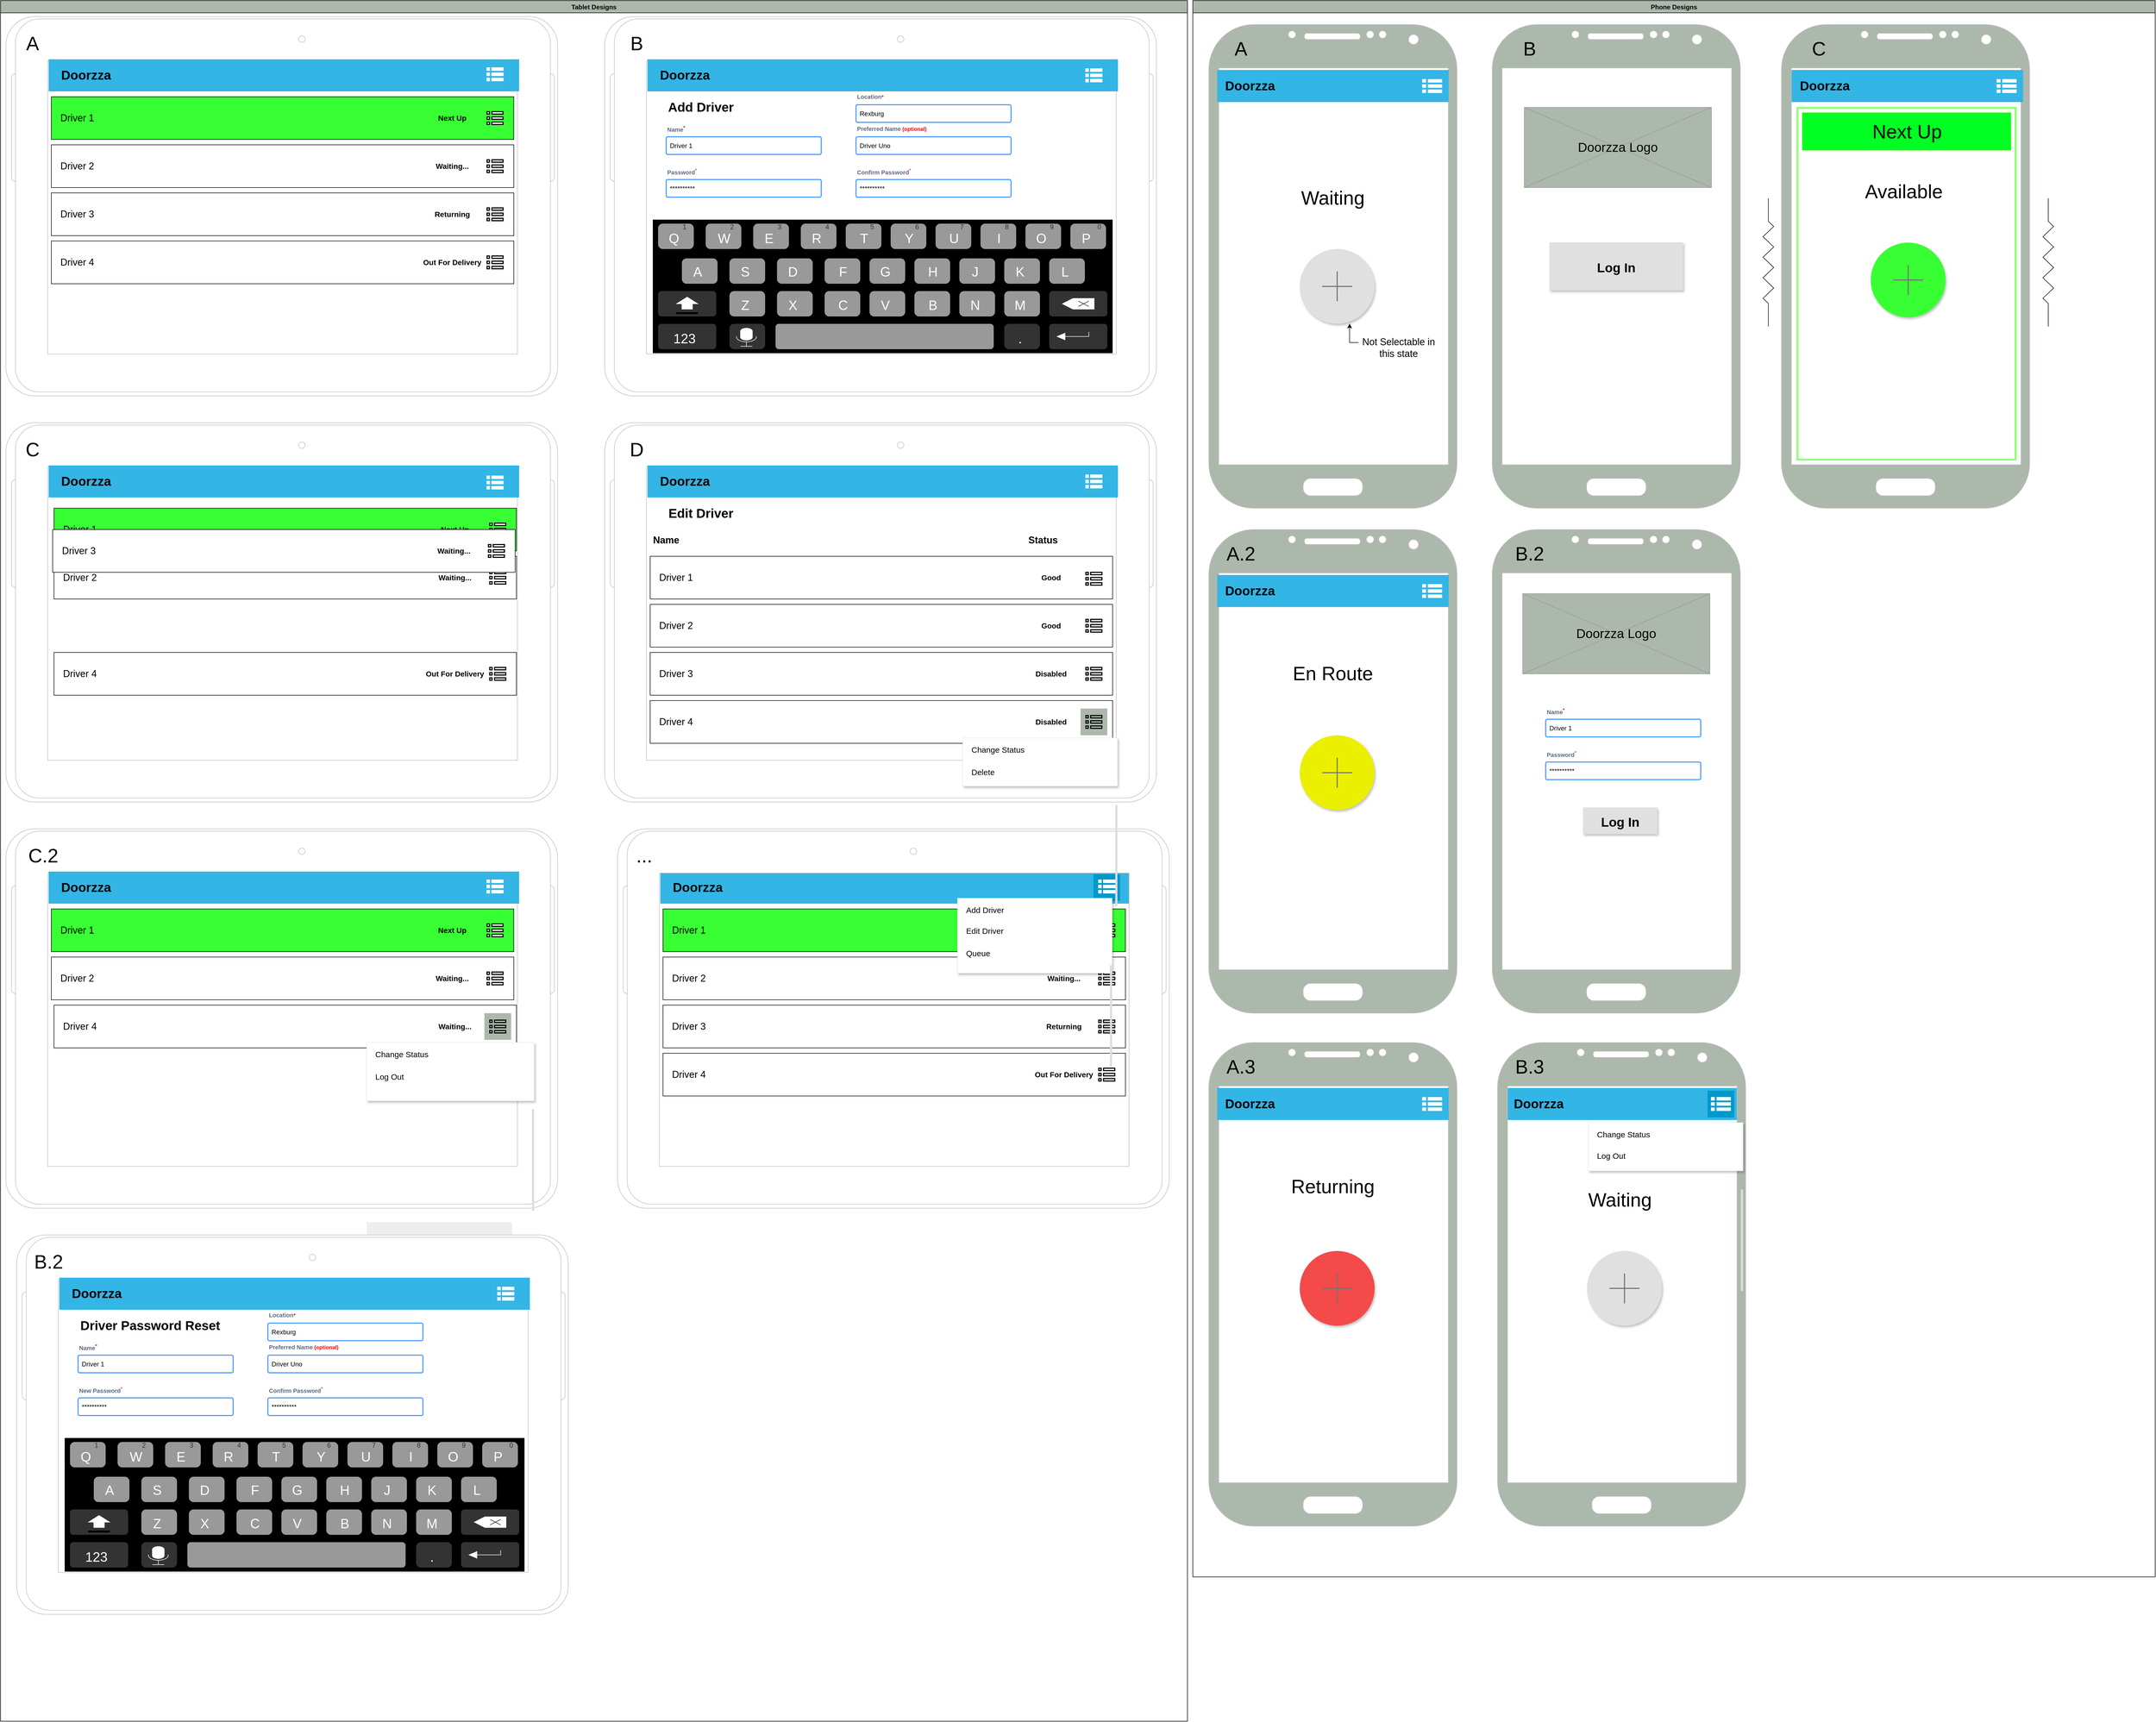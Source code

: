 <mxfile version="14.8.1" type="github">
  <diagram id="_kvu0tcYkDNjvVevsuzK" name="Page-1">
    <mxGraphModel dx="2955" dy="1830" grid="1" gridSize="10" guides="1" tooltips="1" connect="1" arrows="1" fold="1" page="1" pageScale="1" pageWidth="850" pageHeight="1100" math="0" shadow="0">
      <root>
        <mxCell id="0" />
        <mxCell id="1" parent="0" />
        <mxCell id="7wyjwXwu_f_uyT5WJrwB-375" value="Rexburg" style="rounded=1;arcSize=9;align=left;spacingLeft=5;strokeColor=#4C9AFF;html=1;strokeWidth=2;fontSize=12;fillColor=#FFFFFF;" parent="1" vertex="1">
          <mxGeometry x="1630" y="205" width="290" height="33" as="geometry" />
        </mxCell>
        <mxCell id="7wyjwXwu_f_uyT5WJrwB-272" value="Log In" style="dashed=0;align=center;fontSize=24;shape=rect;fillColor=#e0e0e0;strokeColor=none;fontStyle=1;shadow=1" parent="1" vertex="1">
          <mxGeometry x="2990" y="1520" width="138.89" height="50" as="geometry" />
        </mxCell>
        <mxCell id="7wyjwXwu_f_uyT5WJrwB-316" value="" style="shape=ellipse;dashed=0;strokeColor=none;shadow=1;fontSize=13;align=center;verticalAlign=top;labelPosition=center;verticalLabelPosition=bottom;html=1;aspect=fixed;fillColor=#38FF33;" parent="1" vertex="1">
          <mxGeometry x="3527.94" y="463" width="140" height="140" as="geometry" />
        </mxCell>
        <mxCell id="7wyjwXwu_f_uyT5WJrwB-317" value="" style="dashed=0;html=1;shape=mxgraph.gmdl.plus;strokeColor=#737373;strokeWidth=2;shadow=0;" parent="7wyjwXwu_f_uyT5WJrwB-316" vertex="1">
          <mxGeometry x="42" y="42" width="56" height="56" as="geometry" />
        </mxCell>
        <mxCell id="7wyjwXwu_f_uyT5WJrwB-295" value="" style="shape=ellipse;dashed=0;strokeColor=none;shadow=1;fontSize=13;align=center;verticalAlign=top;labelPosition=center;verticalLabelPosition=bottom;html=1;aspect=fixed;fillColor=#F44A4A;" parent="1" vertex="1">
          <mxGeometry x="2460" y="2350" width="140" height="140" as="geometry" />
        </mxCell>
        <mxCell id="7wyjwXwu_f_uyT5WJrwB-296" value="" style="dashed=0;html=1;shape=mxgraph.gmdl.plus;strokeColor=#737373;strokeWidth=2;shadow=0;" parent="7wyjwXwu_f_uyT5WJrwB-295" vertex="1">
          <mxGeometry x="42" y="42" width="56" height="56" as="geometry" />
        </mxCell>
        <mxCell id="7wyjwXwu_f_uyT5WJrwB-293" value="" style="shape=ellipse;dashed=0;strokeColor=none;shadow=1;fontSize=13;align=center;verticalAlign=top;labelPosition=center;verticalLabelPosition=bottom;html=1;aspect=fixed;fillColor=#EBEF00;" parent="1" vertex="1">
          <mxGeometry x="2460" y="1385" width="140" height="140" as="geometry" />
        </mxCell>
        <mxCell id="7wyjwXwu_f_uyT5WJrwB-294" value="" style="dashed=0;html=1;shape=mxgraph.gmdl.plus;strokeColor=#737373;strokeWidth=2;shadow=0;" parent="7wyjwXwu_f_uyT5WJrwB-293" vertex="1">
          <mxGeometry x="42" y="42" width="56" height="56" as="geometry" />
        </mxCell>
        <mxCell id="7wyjwXwu_f_uyT5WJrwB-4" value="" style="verticalLabelPosition=bottom;verticalAlign=top;html=1;shadow=0;dashed=0;strokeWidth=1;shape=mxgraph.android.tab2;strokeColor=#c0c0c0;direction=north;" parent="1" vertex="1">
          <mxGeometry x="40" y="800" width="1031.91" height="710" as="geometry" />
        </mxCell>
        <mxCell id="7wyjwXwu_f_uyT5WJrwB-143" value="" style="group" parent="1" vertex="1" connectable="0">
          <mxGeometry x="130" y="960" width="865" height="80" as="geometry" />
        </mxCell>
        <mxCell id="7wyjwXwu_f_uyT5WJrwB-144" value="&lt;font style=&quot;font-size: 18px&quot;&gt;&amp;nbsp; &amp;nbsp;Driver 1&lt;/font&gt;" style="whiteSpace=wrap;html=1;align=left;fillColor=#38FF33;" parent="7wyjwXwu_f_uyT5WJrwB-143" vertex="1">
          <mxGeometry width="865" height="80" as="geometry" />
        </mxCell>
        <mxCell id="7wyjwXwu_f_uyT5WJrwB-145" value="&lt;font style=&quot;font-size: 14px&quot;&gt;&lt;b&gt;Next Up&lt;/b&gt;&lt;/font&gt;" style="text;html=1;strokeColor=none;fillColor=none;align=center;verticalAlign=middle;whiteSpace=wrap;rounded=0;" parent="7wyjwXwu_f_uyT5WJrwB-143" vertex="1">
          <mxGeometry x="715" y="30" width="70" height="20" as="geometry" />
        </mxCell>
        <mxCell id="7wyjwXwu_f_uyT5WJrwB-146" value="" style="html=1;verticalLabelPosition=bottom;align=center;labelBackgroundColor=#000000;verticalAlign=top;strokeWidth=2;strokeColor=#000000;shadow=0;dashed=0;shape=mxgraph.ios7.icons.preferences;pointerEvents=1" parent="7wyjwXwu_f_uyT5WJrwB-143" vertex="1">
          <mxGeometry x="815" y="28" width="30" height="24" as="geometry" />
        </mxCell>
        <mxCell id="7wyjwXwu_f_uyT5WJrwB-147" value="" style="group" parent="1" vertex="1" connectable="0">
          <mxGeometry x="130" y="1050" width="865" height="118" as="geometry" />
        </mxCell>
        <mxCell id="7wyjwXwu_f_uyT5WJrwB-148" value="&lt;font style=&quot;font-size: 18px&quot;&gt;&amp;nbsp; &amp;nbsp;Driver 2&lt;/font&gt;" style="whiteSpace=wrap;html=1;align=left;fillColor=#FFFFFF;" parent="7wyjwXwu_f_uyT5WJrwB-147" vertex="1">
          <mxGeometry width="865" height="80" as="geometry" />
        </mxCell>
        <mxCell id="7wyjwXwu_f_uyT5WJrwB-149" value="&lt;font style=&quot;font-size: 14px&quot;&gt;&lt;b&gt;Waiting...&lt;/b&gt;&lt;/font&gt;" style="text;html=1;strokeColor=none;fillColor=none;align=center;verticalAlign=middle;whiteSpace=wrap;rounded=0;" parent="7wyjwXwu_f_uyT5WJrwB-147" vertex="1">
          <mxGeometry x="715" y="30" width="70" height="20" as="geometry" />
        </mxCell>
        <mxCell id="7wyjwXwu_f_uyT5WJrwB-150" value="" style="html=1;verticalLabelPosition=bottom;align=center;labelBackgroundColor=#000000;verticalAlign=top;strokeWidth=2;strokeColor=#000000;shadow=0;dashed=0;shape=mxgraph.ios7.icons.preferences;pointerEvents=1" parent="7wyjwXwu_f_uyT5WJrwB-147" vertex="1">
          <mxGeometry x="815" y="28" width="30" height="24" as="geometry" />
        </mxCell>
        <mxCell id="7wyjwXwu_f_uyT5WJrwB-151" value="" style="group" parent="1" vertex="1" connectable="0">
          <mxGeometry x="127.5" y="1000" width="865" height="80" as="geometry" />
        </mxCell>
        <mxCell id="7wyjwXwu_f_uyT5WJrwB-152" value="&lt;font style=&quot;font-size: 18px&quot;&gt;&amp;nbsp; &amp;nbsp;Driver 3&lt;/font&gt;" style="whiteSpace=wrap;html=1;align=left;fillColor=#FFFFFF;" parent="7wyjwXwu_f_uyT5WJrwB-151" vertex="1">
          <mxGeometry width="865" height="80" as="geometry" />
        </mxCell>
        <mxCell id="7wyjwXwu_f_uyT5WJrwB-153" value="&lt;font style=&quot;font-size: 14px&quot;&gt;&lt;b&gt;Waiting...&lt;/b&gt;&lt;/font&gt;" style="text;html=1;strokeColor=none;fillColor=none;align=center;verticalAlign=middle;whiteSpace=wrap;rounded=0;" parent="7wyjwXwu_f_uyT5WJrwB-151" vertex="1">
          <mxGeometry x="715" y="30" width="70" height="20" as="geometry" />
        </mxCell>
        <mxCell id="7wyjwXwu_f_uyT5WJrwB-154" value="" style="html=1;verticalLabelPosition=bottom;align=center;labelBackgroundColor=#000000;verticalAlign=top;strokeWidth=2;strokeColor=#000000;shadow=0;dashed=0;shape=mxgraph.ios7.icons.preferences;pointerEvents=1" parent="7wyjwXwu_f_uyT5WJrwB-151" vertex="1">
          <mxGeometry x="815" y="28" width="30" height="24" as="geometry" />
        </mxCell>
        <mxCell id="7wyjwXwu_f_uyT5WJrwB-5" value="" style="verticalLabelPosition=bottom;verticalAlign=top;html=1;shadow=0;dashed=0;strokeWidth=1;shape=mxgraph.android.tab2;strokeColor=#c0c0c0;direction=north;" parent="1" vertex="1">
          <mxGeometry x="1160" y="800" width="1031.91" height="710" as="geometry" />
        </mxCell>
        <mxCell id="7wyjwXwu_f_uyT5WJrwB-2" value="" style="verticalLabelPosition=bottom;verticalAlign=top;html=1;shadow=0;dashed=0;strokeWidth=1;shape=mxgraph.android.tab2;strokeColor=#c0c0c0;direction=north;" parent="1" vertex="1">
          <mxGeometry x="40" y="40" width="1031.91" height="710" as="geometry" />
        </mxCell>
        <mxCell id="7wyjwXwu_f_uyT5WJrwB-3" value="" style="verticalLabelPosition=bottom;verticalAlign=top;html=1;shadow=0;dashed=0;strokeWidth=1;shape=mxgraph.android.tab2;strokeColor=#c0c0c0;direction=north;" parent="1" vertex="1">
          <mxGeometry x="1160" y="40" width="1031.91" height="710" as="geometry" />
        </mxCell>
        <mxCell id="7wyjwXwu_f_uyT5WJrwB-6" value="&lt;font style=&quot;font-size: 36px&quot;&gt;A&lt;/font&gt;" style="text;html=1;strokeColor=none;fillColor=none;align=center;verticalAlign=middle;whiteSpace=wrap;rounded=0;" parent="1" vertex="1">
          <mxGeometry x="50" y="50" width="80" height="80" as="geometry" />
        </mxCell>
        <mxCell id="7wyjwXwu_f_uyT5WJrwB-7" value="&lt;font style=&quot;font-size: 36px&quot;&gt;B&lt;/font&gt;" style="text;html=1;strokeColor=none;fillColor=none;align=center;verticalAlign=middle;whiteSpace=wrap;rounded=0;" parent="1" vertex="1">
          <mxGeometry x="1180" y="50" width="80" height="80" as="geometry" />
        </mxCell>
        <mxCell id="7wyjwXwu_f_uyT5WJrwB-8" value="&lt;font style=&quot;font-size: 36px&quot;&gt;C&lt;/font&gt;" style="text;html=1;strokeColor=none;fillColor=none;align=center;verticalAlign=middle;whiteSpace=wrap;rounded=0;" parent="1" vertex="1">
          <mxGeometry x="50" y="810" width="80" height="80" as="geometry" />
        </mxCell>
        <mxCell id="7wyjwXwu_f_uyT5WJrwB-9" value="&lt;font style=&quot;font-size: 36px&quot;&gt;D&lt;/font&gt;" style="text;html=1;strokeColor=none;fillColor=none;align=center;verticalAlign=middle;whiteSpace=wrap;rounded=0;" parent="1" vertex="1">
          <mxGeometry x="1180" y="810" width="80" height="80" as="geometry" />
        </mxCell>
        <mxCell id="7wyjwXwu_f_uyT5WJrwB-10" value="" style="verticalLabelPosition=bottom;verticalAlign=top;html=1;shadow=0;dashed=0;strokeWidth=1;shape=mxgraph.android.keyboard;" parent="1" vertex="1">
          <mxGeometry x="1250" y="420" width="860" height="250" as="geometry" />
        </mxCell>
        <mxCell id="7wyjwXwu_f_uyT5WJrwB-11" value="" style="verticalLabelPosition=bottom;verticalAlign=top;html=1;shadow=0;dashed=0;strokeWidth=1;strokeColor=none;shape=rect;fillColor=#33b5e5;" parent="1" vertex="1">
          <mxGeometry x="120" y="120" width="880" height="60" as="geometry" />
        </mxCell>
        <mxCell id="7wyjwXwu_f_uyT5WJrwB-13" value="" style="verticalLabelPosition=bottom;verticalAlign=top;html=1;shadow=0;dashed=0;strokeWidth=1;strokeColor=none;shape=rect;fillColor=#33b5e5;" parent="1" vertex="1">
          <mxGeometry x="120" y="880" width="880" height="60" as="geometry" />
        </mxCell>
        <mxCell id="7wyjwXwu_f_uyT5WJrwB-14" value="" style="verticalLabelPosition=bottom;verticalAlign=top;html=1;shadow=0;dashed=0;strokeWidth=1;strokeColor=none;shape=rect;fillColor=#33b5e5;" parent="1" vertex="1">
          <mxGeometry x="1240" y="880" width="880" height="60" as="geometry" />
        </mxCell>
        <mxCell id="7wyjwXwu_f_uyT5WJrwB-15" value="&lt;font style=&quot;font-size: 24px&quot;&gt;&lt;b&gt;Doorzza&lt;/b&gt;&lt;/font&gt;" style="text;html=1;strokeColor=none;fillColor=none;align=center;verticalAlign=middle;whiteSpace=wrap;rounded=0;color=#ffffff;" parent="1" vertex="1">
          <mxGeometry x="170" y="140" width="40" height="20" as="geometry" />
        </mxCell>
        <mxCell id="7wyjwXwu_f_uyT5WJrwB-17" value="&lt;font style=&quot;font-size: 24px&quot;&gt;&lt;b&gt;Doorzza&lt;/b&gt;&lt;/font&gt;" style="text;html=1;strokeColor=none;fillColor=none;align=center;verticalAlign=middle;whiteSpace=wrap;rounded=0;" parent="1" vertex="1">
          <mxGeometry x="170" y="900" width="40" height="20" as="geometry" />
        </mxCell>
        <mxCell id="7wyjwXwu_f_uyT5WJrwB-18" value="&lt;font style=&quot;font-size: 24px&quot;&gt;&lt;b&gt;Doorzza&lt;/b&gt;&lt;/font&gt;" style="text;html=1;strokeColor=none;fillColor=none;align=center;verticalAlign=middle;whiteSpace=wrap;rounded=0;" parent="1" vertex="1">
          <mxGeometry x="1290" y="900" width="40" height="20" as="geometry" />
        </mxCell>
        <mxCell id="7wyjwXwu_f_uyT5WJrwB-22" value="&lt;font style=&quot;font-size: 24px&quot;&gt;&lt;b&gt;Add Driver&lt;/b&gt;&lt;/font&gt;" style="text;html=1;strokeColor=none;fillColor=none;align=center;verticalAlign=middle;whiteSpace=wrap;rounded=0;" parent="1" vertex="1">
          <mxGeometry x="1270" y="200" width="140" height="20" as="geometry" />
        </mxCell>
        <mxCell id="7wyjwXwu_f_uyT5WJrwB-45" value="" style="html=1;verticalLabelPosition=bottom;align=center;labelBackgroundColor=#ffffff;verticalAlign=top;strokeWidth=2;strokeColor=#ffffff;shadow=0;dashed=0;shape=mxgraph.ios7.icons.preferences;pointerEvents=1" parent="1" vertex="1">
          <mxGeometry x="940" y="136" width="30" height="24" as="geometry" />
        </mxCell>
        <mxCell id="7wyjwXwu_f_uyT5WJrwB-46" value="" style="html=1;verticalLabelPosition=bottom;align=center;labelBackgroundColor=#ffffff;verticalAlign=top;strokeWidth=2;strokeColor=#ffffff;shadow=0;dashed=0;shape=mxgraph.ios7.icons.preferences;pointerEvents=1" parent="1" vertex="1">
          <mxGeometry x="940" y="900" width="30" height="24" as="geometry" />
        </mxCell>
        <mxCell id="7wyjwXwu_f_uyT5WJrwB-48" value="" style="html=1;verticalLabelPosition=bottom;align=center;labelBackgroundColor=#ffffff;verticalAlign=top;strokeWidth=2;strokeColor=#ffffff;shadow=0;dashed=0;shape=mxgraph.ios7.icons.preferences;pointerEvents=1" parent="1" vertex="1">
          <mxGeometry x="2060" y="898" width="30" height="24" as="geometry" />
        </mxCell>
        <mxCell id="7wyjwXwu_f_uyT5WJrwB-49" value="Name&lt;sup&gt;&lt;font color=&quot;#ff0000&quot;&gt;*&lt;/font&gt;&lt;/sup&gt;" style="fillColor=none;strokeColor=none;html=1;fontSize=11;fontStyle=0;align=left;fontColor=#596780;fontStyle=1;fontSize=11" parent="1" vertex="1">
          <mxGeometry x="1275" y="240" width="240" height="20" as="geometry" />
        </mxCell>
        <mxCell id="7wyjwXwu_f_uyT5WJrwB-50" value="Driver 1" style="rounded=1;arcSize=9;align=left;spacingLeft=5;strokeColor=#4C9AFF;html=1;strokeWidth=2;fontSize=12;fillColor=#FFFFFF;" parent="1" vertex="1">
          <mxGeometry x="1275" y="265" width="290" height="33" as="geometry" />
        </mxCell>
        <mxCell id="7wyjwXwu_f_uyT5WJrwB-53" value="Password&lt;sup style=&quot;font-weight: normal&quot;&gt;&lt;font color=&quot;#ff0000&quot;&gt;*&lt;/font&gt;&lt;/sup&gt;" style="fillColor=none;strokeColor=none;html=1;fontSize=11;fontStyle=0;align=left;fontColor=#596780;fontStyle=1;fontSize=11" parent="1" vertex="1">
          <mxGeometry x="1275" y="320" width="240" height="20" as="geometry" />
        </mxCell>
        <mxCell id="7wyjwXwu_f_uyT5WJrwB-54" value="**********" style="rounded=1;arcSize=9;align=left;spacingLeft=5;strokeColor=#4C9AFF;html=1;strokeWidth=2;fontSize=12;fillColor=#FFFFFF;" parent="1" vertex="1">
          <mxGeometry x="1275" y="345" width="290" height="33" as="geometry" />
        </mxCell>
        <mxCell id="7wyjwXwu_f_uyT5WJrwB-55" value="Preferred Name&lt;font color=&quot;#ff0000&quot; size=&quot;1&quot;&gt;&amp;nbsp;(optional)&lt;/font&gt;" style="fillColor=none;strokeColor=none;html=1;fontSize=11;fontStyle=0;align=left;fontColor=#596780;fontStyle=1;fontSize=11" parent="1" vertex="1">
          <mxGeometry x="1630" y="240" width="240" height="20" as="geometry" />
        </mxCell>
        <mxCell id="7wyjwXwu_f_uyT5WJrwB-56" value="Driver Uno" style="rounded=1;arcSize=9;align=left;spacingLeft=5;strokeColor=#4C9AFF;html=1;strokeWidth=2;fontSize=12;fillColor=#FFFFFF;" parent="1" vertex="1">
          <mxGeometry x="1630" y="265" width="290" height="33" as="geometry" />
        </mxCell>
        <mxCell id="7wyjwXwu_f_uyT5WJrwB-75" value="&lt;font style=&quot;font-size: 24px&quot;&gt;&lt;b&gt;Edit Driver&lt;/b&gt;&lt;/font&gt;" style="text;html=1;strokeColor=none;fillColor=none;align=center;verticalAlign=middle;whiteSpace=wrap;rounded=0;" parent="1" vertex="1">
          <mxGeometry x="1270" y="960" width="140" height="20" as="geometry" />
        </mxCell>
        <mxCell id="7wyjwXwu_f_uyT5WJrwB-104" value="&lt;font style=&quot;font-size: 18px&quot;&gt;&amp;nbsp; &amp;nbsp;Driver 1&lt;/font&gt;" style="whiteSpace=wrap;html=1;align=left;fillColor=#FFFFFF;" parent="1" vertex="1">
          <mxGeometry x="1245" y="1050" width="865" height="80" as="geometry" />
        </mxCell>
        <mxCell id="7wyjwXwu_f_uyT5WJrwB-105" value="&lt;font style=&quot;font-size: 14px&quot;&gt;&lt;b&gt;Good&lt;/b&gt;&lt;/font&gt;" style="text;html=1;strokeColor=none;fillColor=none;align=center;verticalAlign=middle;whiteSpace=wrap;rounded=0;" parent="1" vertex="1">
          <mxGeometry x="1960" y="1080" width="70" height="20" as="geometry" />
        </mxCell>
        <mxCell id="7wyjwXwu_f_uyT5WJrwB-106" value="&lt;font style=&quot;font-size: 18px&quot;&gt;&amp;nbsp; &amp;nbsp;Driver 2&lt;/font&gt;" style="whiteSpace=wrap;html=1;align=left;fillColor=#FFFFFF;" parent="1" vertex="1">
          <mxGeometry x="1245" y="1140" width="865" height="80" as="geometry" />
        </mxCell>
        <mxCell id="7wyjwXwu_f_uyT5WJrwB-107" value="&lt;font style=&quot;font-size: 14px&quot;&gt;&lt;b&gt;Good&lt;/b&gt;&lt;/font&gt;" style="text;html=1;strokeColor=none;fillColor=none;align=center;verticalAlign=middle;whiteSpace=wrap;rounded=0;" parent="1" vertex="1">
          <mxGeometry x="1960" y="1170" width="70" height="20" as="geometry" />
        </mxCell>
        <mxCell id="7wyjwXwu_f_uyT5WJrwB-108" value="&lt;font style=&quot;font-size: 18px&quot;&gt;&amp;nbsp; &amp;nbsp;Driver 3&lt;/font&gt;" style="whiteSpace=wrap;html=1;align=left;fillColor=#FFFFFF;" parent="1" vertex="1">
          <mxGeometry x="1245" y="1230" width="865" height="80" as="geometry" />
        </mxCell>
        <mxCell id="7wyjwXwu_f_uyT5WJrwB-109" value="&lt;font style=&quot;font-size: 14px&quot;&gt;&lt;b&gt;Disabled&lt;/b&gt;&lt;/font&gt;" style="text;html=1;strokeColor=none;fillColor=none;align=center;verticalAlign=middle;whiteSpace=wrap;rounded=0;" parent="1" vertex="1">
          <mxGeometry x="1960" y="1260" width="70" height="20" as="geometry" />
        </mxCell>
        <mxCell id="7wyjwXwu_f_uyT5WJrwB-110" value="" style="html=1;verticalLabelPosition=bottom;align=center;labelBackgroundColor=#000000;verticalAlign=top;strokeWidth=2;strokeColor=#000000;shadow=0;dashed=0;shape=mxgraph.ios7.icons.preferences;pointerEvents=1" parent="1" vertex="1">
          <mxGeometry x="2060" y="1080" width="30" height="24" as="geometry" />
        </mxCell>
        <mxCell id="7wyjwXwu_f_uyT5WJrwB-111" value="" style="html=1;verticalLabelPosition=bottom;align=center;labelBackgroundColor=#000000;verticalAlign=top;strokeWidth=2;strokeColor=#000000;shadow=0;dashed=0;shape=mxgraph.ios7.icons.preferences;pointerEvents=1" parent="1" vertex="1">
          <mxGeometry x="2060" y="1168" width="30" height="24" as="geometry" />
        </mxCell>
        <mxCell id="7wyjwXwu_f_uyT5WJrwB-112" value="" style="html=1;verticalLabelPosition=bottom;align=center;labelBackgroundColor=#000000;verticalAlign=top;strokeWidth=2;strokeColor=#000000;shadow=0;dashed=0;shape=mxgraph.ios7.icons.preferences;pointerEvents=1" parent="1" vertex="1">
          <mxGeometry x="2060" y="1258" width="30" height="24" as="geometry" />
        </mxCell>
        <mxCell id="7wyjwXwu_f_uyT5WJrwB-113" value="&lt;b&gt;&lt;font style=&quot;font-size: 18px&quot;&gt;Name&lt;/font&gt;&lt;/b&gt;" style="text;html=1;strokeColor=none;fillColor=none;align=center;verticalAlign=middle;whiteSpace=wrap;rounded=0;" parent="1" vertex="1">
          <mxGeometry x="1255" y="1010" width="40" height="20" as="geometry" />
        </mxCell>
        <mxCell id="7wyjwXwu_f_uyT5WJrwB-114" value="&lt;b&gt;&lt;font style=&quot;font-size: 18px&quot;&gt;Status&lt;/font&gt;&lt;/b&gt;" style="text;html=1;strokeColor=none;fillColor=none;align=center;verticalAlign=middle;whiteSpace=wrap;rounded=0;" parent="1" vertex="1">
          <mxGeometry x="1960" y="1010" width="40" height="20" as="geometry" />
        </mxCell>
        <mxCell id="7wyjwXwu_f_uyT5WJrwB-140" value="" style="group" parent="1" vertex="1" connectable="0">
          <mxGeometry x="125" y="280" width="865" height="80" as="geometry" />
        </mxCell>
        <mxCell id="7wyjwXwu_f_uyT5WJrwB-62" value="&lt;font style=&quot;font-size: 18px&quot;&gt;&amp;nbsp; &amp;nbsp;Driver 2&lt;/font&gt;" style="whiteSpace=wrap;html=1;align=left;fillColor=#FFFFFF;" parent="7wyjwXwu_f_uyT5WJrwB-140" vertex="1">
          <mxGeometry width="865" height="80" as="geometry" />
        </mxCell>
        <mxCell id="7wyjwXwu_f_uyT5WJrwB-64" value="&lt;font style=&quot;font-size: 14px&quot;&gt;&lt;b&gt;Waiting...&lt;/b&gt;&lt;/font&gt;" style="text;html=1;strokeColor=none;fillColor=none;align=center;verticalAlign=middle;whiteSpace=wrap;rounded=0;" parent="7wyjwXwu_f_uyT5WJrwB-140" vertex="1">
          <mxGeometry x="715" y="30" width="70" height="20" as="geometry" />
        </mxCell>
        <mxCell id="7wyjwXwu_f_uyT5WJrwB-135" value="" style="html=1;verticalLabelPosition=bottom;align=center;labelBackgroundColor=#000000;verticalAlign=top;strokeWidth=2;strokeColor=#000000;shadow=0;dashed=0;shape=mxgraph.ios7.icons.preferences;pointerEvents=1" parent="7wyjwXwu_f_uyT5WJrwB-140" vertex="1">
          <mxGeometry x="815" y="28" width="30" height="24" as="geometry" />
        </mxCell>
        <mxCell id="7wyjwXwu_f_uyT5WJrwB-141" value="" style="group" parent="1" vertex="1" connectable="0">
          <mxGeometry x="125" y="370" width="865" height="80" as="geometry" />
        </mxCell>
        <mxCell id="7wyjwXwu_f_uyT5WJrwB-61" value="&lt;font style=&quot;font-size: 18px&quot;&gt;&amp;nbsp; &amp;nbsp;Driver 3&lt;/font&gt;" style="whiteSpace=wrap;html=1;align=left;fillColor=#FFFFFF;" parent="7wyjwXwu_f_uyT5WJrwB-141" vertex="1">
          <mxGeometry width="865" height="80" as="geometry" />
        </mxCell>
        <mxCell id="7wyjwXwu_f_uyT5WJrwB-65" value="&lt;font style=&quot;font-size: 14px&quot;&gt;&lt;b&gt;Returning&lt;/b&gt;&lt;/font&gt;" style="text;html=1;strokeColor=none;fillColor=none;align=center;verticalAlign=middle;whiteSpace=wrap;rounded=0;" parent="7wyjwXwu_f_uyT5WJrwB-141" vertex="1">
          <mxGeometry x="715" y="30" width="70" height="20" as="geometry" />
        </mxCell>
        <mxCell id="7wyjwXwu_f_uyT5WJrwB-136" value="" style="html=1;verticalLabelPosition=bottom;align=center;labelBackgroundColor=#000000;verticalAlign=top;strokeWidth=2;strokeColor=#000000;shadow=0;dashed=0;shape=mxgraph.ios7.icons.preferences;pointerEvents=1" parent="7wyjwXwu_f_uyT5WJrwB-141" vertex="1">
          <mxGeometry x="815" y="28" width="30" height="24" as="geometry" />
        </mxCell>
        <mxCell id="7wyjwXwu_f_uyT5WJrwB-142" value="" style="group" parent="1" vertex="1" connectable="0">
          <mxGeometry x="125" y="460" width="865" height="80" as="geometry" />
        </mxCell>
        <mxCell id="7wyjwXwu_f_uyT5WJrwB-63" value="&lt;font style=&quot;font-size: 18px&quot;&gt;&amp;nbsp; &amp;nbsp;Driver 4&lt;/font&gt;" style="whiteSpace=wrap;html=1;align=left;fillColor=#FFFFFF;" parent="7wyjwXwu_f_uyT5WJrwB-142" vertex="1">
          <mxGeometry width="865" height="80" as="geometry" />
        </mxCell>
        <mxCell id="7wyjwXwu_f_uyT5WJrwB-66" value="&lt;font style=&quot;font-size: 14px&quot;&gt;&lt;b&gt;Out For Delivery&lt;/b&gt;&lt;/font&gt;" style="text;html=1;strokeColor=none;fillColor=none;align=center;verticalAlign=middle;whiteSpace=wrap;rounded=0;" parent="7wyjwXwu_f_uyT5WJrwB-142" vertex="1">
          <mxGeometry x="685" y="30" width="130" height="20" as="geometry" />
        </mxCell>
        <mxCell id="7wyjwXwu_f_uyT5WJrwB-137" value="" style="html=1;verticalLabelPosition=bottom;align=center;labelBackgroundColor=#000000;verticalAlign=top;strokeWidth=2;strokeColor=#000000;shadow=0;dashed=0;shape=mxgraph.ios7.icons.preferences;pointerEvents=1" parent="7wyjwXwu_f_uyT5WJrwB-142" vertex="1">
          <mxGeometry x="815" y="28" width="30" height="24" as="geometry" />
        </mxCell>
        <mxCell id="7wyjwXwu_f_uyT5WJrwB-155" value="" style="group" parent="1" vertex="1" connectable="0">
          <mxGeometry x="130" y="1230" width="865" height="80" as="geometry" />
        </mxCell>
        <mxCell id="7wyjwXwu_f_uyT5WJrwB-156" value="&lt;font style=&quot;font-size: 18px&quot;&gt;&amp;nbsp; &amp;nbsp;Driver 4&lt;/font&gt;" style="whiteSpace=wrap;html=1;align=left;fillColor=#FFFFFF;" parent="7wyjwXwu_f_uyT5WJrwB-155" vertex="1">
          <mxGeometry width="865" height="80" as="geometry" />
        </mxCell>
        <mxCell id="7wyjwXwu_f_uyT5WJrwB-157" value="&lt;font style=&quot;font-size: 14px&quot;&gt;&lt;b&gt;Out For Delivery&lt;/b&gt;&lt;/font&gt;" style="text;html=1;strokeColor=none;fillColor=none;align=center;verticalAlign=middle;whiteSpace=wrap;rounded=0;" parent="7wyjwXwu_f_uyT5WJrwB-155" vertex="1">
          <mxGeometry x="685" y="30" width="130" height="20" as="geometry" />
        </mxCell>
        <mxCell id="7wyjwXwu_f_uyT5WJrwB-158" value="" style="html=1;verticalLabelPosition=bottom;align=center;labelBackgroundColor=#000000;verticalAlign=top;strokeWidth=2;strokeColor=#000000;shadow=0;dashed=0;shape=mxgraph.ios7.icons.preferences;pointerEvents=1" parent="7wyjwXwu_f_uyT5WJrwB-155" vertex="1">
          <mxGeometry x="815" y="28" width="30" height="24" as="geometry" />
        </mxCell>
        <mxCell id="7wyjwXwu_f_uyT5WJrwB-131" value="" style="shape=image;html=1;verticalAlign=top;verticalLabelPosition=bottom;labelBackgroundColor=#ffffff;imageAspect=0;aspect=fixed;image=https://cdn2.iconfinder.com/data/icons/font-awesome/1792/hand-o-up-128.png;fillColor=#ADB8AC;" parent="1" vertex="1">
          <mxGeometry x="740" y="1050" width="128" height="128" as="geometry" />
        </mxCell>
        <mxCell id="7wyjwXwu_f_uyT5WJrwB-181" value="" style="verticalLabelPosition=bottom;verticalAlign=top;html=1;shadow=0;dashed=0;strokeWidth=1;shape=mxgraph.android.tab2;strokeColor=#c0c0c0;direction=north;" parent="1" vertex="1">
          <mxGeometry x="40" y="1560" width="1031.91" height="710" as="geometry" />
        </mxCell>
        <mxCell id="7wyjwXwu_f_uyT5WJrwB-182" value="&lt;font style=&quot;font-size: 36px&quot;&gt;C.2&lt;/font&gt;" style="text;html=1;strokeColor=none;fillColor=none;align=center;verticalAlign=middle;whiteSpace=wrap;rounded=0;" parent="1" vertex="1">
          <mxGeometry x="70" y="1570" width="80" height="80" as="geometry" />
        </mxCell>
        <mxCell id="7wyjwXwu_f_uyT5WJrwB-183" value="" style="verticalLabelPosition=bottom;verticalAlign=top;html=1;shadow=0;dashed=0;strokeWidth=1;strokeColor=none;shape=rect;fillColor=#33b5e5;" parent="1" vertex="1">
          <mxGeometry x="120" y="1640" width="880" height="60" as="geometry" />
        </mxCell>
        <mxCell id="7wyjwXwu_f_uyT5WJrwB-184" value="&lt;font style=&quot;font-size: 24px&quot;&gt;&lt;b&gt;Doorzza&lt;/b&gt;&lt;/font&gt;" style="text;html=1;strokeColor=none;fillColor=none;align=center;verticalAlign=middle;whiteSpace=wrap;rounded=0;color=#ffffff;" parent="1" vertex="1">
          <mxGeometry x="170" y="1660" width="40" height="20" as="geometry" />
        </mxCell>
        <mxCell id="7wyjwXwu_f_uyT5WJrwB-185" value="" style="html=1;verticalLabelPosition=bottom;align=center;labelBackgroundColor=#ffffff;verticalAlign=top;strokeWidth=2;strokeColor=#ffffff;shadow=0;dashed=0;shape=mxgraph.ios7.icons.preferences;pointerEvents=1" parent="1" vertex="1">
          <mxGeometry x="940" y="1656" width="30" height="24" as="geometry" />
        </mxCell>
        <mxCell id="7wyjwXwu_f_uyT5WJrwB-186" value="" style="group" parent="1" vertex="1" connectable="0">
          <mxGeometry x="125" y="1710" width="865" height="80" as="geometry" />
        </mxCell>
        <mxCell id="7wyjwXwu_f_uyT5WJrwB-187" value="&lt;font style=&quot;font-size: 18px&quot;&gt;&amp;nbsp; &amp;nbsp;Driver 1&lt;/font&gt;" style="whiteSpace=wrap;html=1;align=left;fillColor=#38FF33;" parent="7wyjwXwu_f_uyT5WJrwB-186" vertex="1">
          <mxGeometry width="865" height="80" as="geometry" />
        </mxCell>
        <mxCell id="7wyjwXwu_f_uyT5WJrwB-188" value="&lt;font style=&quot;font-size: 14px&quot;&gt;&lt;b&gt;Next Up&lt;/b&gt;&lt;/font&gt;" style="text;html=1;strokeColor=none;fillColor=none;align=center;verticalAlign=middle;whiteSpace=wrap;rounded=0;" parent="7wyjwXwu_f_uyT5WJrwB-186" vertex="1">
          <mxGeometry x="715" y="30" width="70" height="20" as="geometry" />
        </mxCell>
        <mxCell id="7wyjwXwu_f_uyT5WJrwB-189" value="" style="html=1;verticalLabelPosition=bottom;align=center;labelBackgroundColor=#000000;verticalAlign=top;strokeWidth=2;strokeColor=#000000;shadow=0;dashed=0;shape=mxgraph.ios7.icons.preferences;pointerEvents=1" parent="7wyjwXwu_f_uyT5WJrwB-186" vertex="1">
          <mxGeometry x="815" y="28" width="30" height="24" as="geometry" />
        </mxCell>
        <mxCell id="7wyjwXwu_f_uyT5WJrwB-190" value="" style="group" parent="1" vertex="1" connectable="0">
          <mxGeometry x="125" y="1800" width="865" height="80" as="geometry" />
        </mxCell>
        <mxCell id="7wyjwXwu_f_uyT5WJrwB-191" value="&lt;font style=&quot;font-size: 18px&quot;&gt;&amp;nbsp; &amp;nbsp;Driver 2&lt;/font&gt;" style="whiteSpace=wrap;html=1;align=left;fillColor=#FFFFFF;" parent="7wyjwXwu_f_uyT5WJrwB-190" vertex="1">
          <mxGeometry width="865" height="80" as="geometry" />
        </mxCell>
        <mxCell id="7wyjwXwu_f_uyT5WJrwB-192" value="&lt;font style=&quot;font-size: 14px&quot;&gt;&lt;b&gt;Waiting...&lt;/b&gt;&lt;/font&gt;" style="text;html=1;strokeColor=none;fillColor=none;align=center;verticalAlign=middle;whiteSpace=wrap;rounded=0;" parent="7wyjwXwu_f_uyT5WJrwB-190" vertex="1">
          <mxGeometry x="715" y="30" width="70" height="20" as="geometry" />
        </mxCell>
        <mxCell id="7wyjwXwu_f_uyT5WJrwB-193" value="" style="html=1;verticalLabelPosition=bottom;align=center;labelBackgroundColor=#000000;verticalAlign=top;strokeWidth=2;strokeColor=#000000;shadow=0;dashed=0;shape=mxgraph.ios7.icons.preferences;pointerEvents=1" parent="7wyjwXwu_f_uyT5WJrwB-190" vertex="1">
          <mxGeometry x="815" y="28" width="30" height="24" as="geometry" />
        </mxCell>
        <mxCell id="7wyjwXwu_f_uyT5WJrwB-214" value="" style="group" parent="1" vertex="1" connectable="0">
          <mxGeometry x="130" y="1890" width="898" height="179" as="geometry" />
        </mxCell>
        <mxCell id="7wyjwXwu_f_uyT5WJrwB-215" value="" style="group" parent="7wyjwXwu_f_uyT5WJrwB-214" vertex="1" connectable="0">
          <mxGeometry width="865" height="80" as="geometry" />
        </mxCell>
        <mxCell id="7wyjwXwu_f_uyT5WJrwB-216" value="&lt;font style=&quot;font-size: 18px&quot;&gt;&amp;nbsp; &amp;nbsp;Driver 4&lt;/font&gt;" style="whiteSpace=wrap;html=1;align=left;fillColor=#FFFFFF;" parent="7wyjwXwu_f_uyT5WJrwB-215" vertex="1">
          <mxGeometry width="865" height="80" as="geometry" />
        </mxCell>
        <mxCell id="7wyjwXwu_f_uyT5WJrwB-217" value="&lt;font style=&quot;font-size: 14px&quot;&gt;&lt;b&gt;Waiting...&lt;/b&gt;&lt;/font&gt;" style="text;html=1;strokeColor=none;fillColor=none;align=center;verticalAlign=middle;whiteSpace=wrap;rounded=0;" parent="7wyjwXwu_f_uyT5WJrwB-215" vertex="1">
          <mxGeometry x="715" y="30" width="70" height="20" as="geometry" />
        </mxCell>
        <mxCell id="7wyjwXwu_f_uyT5WJrwB-218" value="" style="group" parent="7wyjwXwu_f_uyT5WJrwB-215" vertex="1" connectable="0">
          <mxGeometry x="805" y="15" width="50" height="50" as="geometry" />
        </mxCell>
        <mxCell id="7wyjwXwu_f_uyT5WJrwB-219" value="" style="verticalLabelPosition=bottom;verticalAlign=top;html=1;shadow=0;dashed=0;strokeWidth=1;strokeColor=none;shape=rect;fillColor=#ADB8AC;" parent="7wyjwXwu_f_uyT5WJrwB-218" vertex="1">
          <mxGeometry width="50" height="50" as="geometry" />
        </mxCell>
        <mxCell id="7wyjwXwu_f_uyT5WJrwB-220" value="" style="html=1;verticalLabelPosition=bottom;align=center;labelBackgroundColor=#000000;verticalAlign=top;strokeWidth=2;strokeColor=#000000;shadow=0;dashed=0;shape=mxgraph.ios7.icons.preferences;pointerEvents=1;backgroundColor=#ADB8AC;fillColor=#ADB8AC;" parent="7wyjwXwu_f_uyT5WJrwB-218" vertex="1">
          <mxGeometry x="10" y="13" width="30" height="24" as="geometry" />
        </mxCell>
        <mxCell id="7wyjwXwu_f_uyT5WJrwB-221" value="" style="shape=rect;strokeColor=#eeeeee;fillColor=#ffffff;shadow=1;" parent="7wyjwXwu_f_uyT5WJrwB-214" vertex="1">
          <mxGeometry x="585" y="70" width="313" height="109" as="geometry" />
        </mxCell>
        <mxCell id="7wyjwXwu_f_uyT5WJrwB-222" value="Change Status" style="text;verticalAlign=middle;spacing=0;spacingLeft=16;fontSize=15;resizeWidth=1;" parent="7wyjwXwu_f_uyT5WJrwB-221" vertex="1">
          <mxGeometry width="272" height="42" relative="1" as="geometry" />
        </mxCell>
        <mxCell id="7wyjwXwu_f_uyT5WJrwB-223" value="Log Out" style="text;verticalAlign=middle;spacing=0;spacingLeft=16;fontSize=15;resizeWidth=1;" parent="7wyjwXwu_f_uyT5WJrwB-221" vertex="1">
          <mxGeometry width="272" height="42" relative="1" as="geometry">
            <mxPoint y="42" as="offset" />
          </mxGeometry>
        </mxCell>
        <mxCell id="7wyjwXwu_f_uyT5WJrwB-224" value="" style="text;verticalAlign=middle;spacing=0;spacingLeft=16;fontSize=15;resizeWidth=1;fillColor=#eeeeee;" parent="7wyjwXwu_f_uyT5WJrwB-221" vertex="1">
          <mxGeometry width="272" height="42" relative="1" as="geometry">
            <mxPoint y="336" as="offset" />
          </mxGeometry>
        </mxCell>
        <mxCell id="7wyjwXwu_f_uyT5WJrwB-225" value="" style="shape=rect;strokeColor=none;fillColor=#dddddd;" parent="7wyjwXwu_f_uyT5WJrwB-221" vertex="1">
          <mxGeometry x="1" width="4" height="190" relative="1" as="geometry">
            <mxPoint x="-4" y="125" as="offset" />
          </mxGeometry>
        </mxCell>
        <mxCell id="7wyjwXwu_f_uyT5WJrwB-332" value="" style="shape=image;html=1;verticalAlign=top;verticalLabelPosition=bottom;labelBackgroundColor=#ffffff;imageAspect=0;aspect=fixed;image=https://cdn2.iconfinder.com/data/icons/font-awesome/1792/hand-o-up-128.png;fillColor=#ADB8AC;" parent="7wyjwXwu_f_uyT5WJrwB-221" vertex="1">
          <mxGeometry x="215" y="-19" width="69" height="69" as="geometry" />
        </mxCell>
        <mxCell id="7wyjwXwu_f_uyT5WJrwB-227" value="Tablet Designs" style="swimlane;fillColor=#ADB8AC;" parent="1" vertex="1">
          <mxGeometry x="30" y="10" width="2220" height="3220" as="geometry" />
        </mxCell>
        <mxCell id="7wyjwXwu_f_uyT5WJrwB-348" value="" style="verticalLabelPosition=bottom;verticalAlign=top;html=1;shadow=0;dashed=0;strokeWidth=1;strokeColor=none;shape=rect;fillColor=#33b5e5;" parent="7wyjwXwu_f_uyT5WJrwB-227" vertex="1">
          <mxGeometry x="1234.05" y="1630" width="880" height="60" as="geometry" />
        </mxCell>
        <mxCell id="7wyjwXwu_f_uyT5WJrwB-366" value="" style="verticalLabelPosition=bottom;verticalAlign=top;html=1;shadow=0;dashed=0;strokeWidth=1;strokeColor=none;shape=rect;fillColor=#0099cc;" parent="7wyjwXwu_f_uyT5WJrwB-227" vertex="1">
          <mxGeometry x="2044.05" y="1635" width="50" height="50" as="geometry" />
        </mxCell>
        <mxCell id="7wyjwXwu_f_uyT5WJrwB-346" value="" style="verticalLabelPosition=bottom;verticalAlign=top;html=1;shadow=0;dashed=0;strokeWidth=1;shape=mxgraph.android.tab2;strokeColor=#c0c0c0;direction=north;" parent="7wyjwXwu_f_uyT5WJrwB-227" vertex="1">
          <mxGeometry x="1154.05" y="1550" width="1031.91" height="710" as="geometry" />
        </mxCell>
        <mxCell id="7wyjwXwu_f_uyT5WJrwB-347" value="&lt;font style=&quot;font-size: 36px&quot;&gt;...&lt;/font&gt;" style="text;html=1;strokeColor=none;fillColor=none;align=center;verticalAlign=middle;whiteSpace=wrap;rounded=0;" parent="7wyjwXwu_f_uyT5WJrwB-227" vertex="1">
          <mxGeometry x="1164.05" y="1560" width="80" height="80" as="geometry" />
        </mxCell>
        <mxCell id="7wyjwXwu_f_uyT5WJrwB-349" value="&lt;font style=&quot;font-size: 24px&quot;&gt;&lt;b&gt;Doorzza&lt;/b&gt;&lt;/font&gt;" style="text;html=1;strokeColor=none;fillColor=none;align=center;verticalAlign=middle;whiteSpace=wrap;rounded=0;color=#ffffff;" parent="7wyjwXwu_f_uyT5WJrwB-227" vertex="1">
          <mxGeometry x="1284.05" y="1650" width="40" height="20" as="geometry" />
        </mxCell>
        <mxCell id="7wyjwXwu_f_uyT5WJrwB-350" value="" style="html=1;verticalLabelPosition=bottom;align=center;labelBackgroundColor=#ffffff;verticalAlign=top;strokeWidth=2;strokeColor=#ffffff;shadow=0;dashed=0;shape=mxgraph.ios7.icons.preferences;pointerEvents=1" parent="7wyjwXwu_f_uyT5WJrwB-227" vertex="1">
          <mxGeometry x="2054.05" y="1646" width="30" height="24" as="geometry" />
        </mxCell>
        <mxCell id="7wyjwXwu_f_uyT5WJrwB-351" value="" style="group" parent="7wyjwXwu_f_uyT5WJrwB-227" vertex="1" connectable="0">
          <mxGeometry x="1239.05" y="1790" width="865" height="80" as="geometry" />
        </mxCell>
        <mxCell id="7wyjwXwu_f_uyT5WJrwB-352" value="&lt;font style=&quot;font-size: 18px&quot;&gt;&amp;nbsp; &amp;nbsp;Driver 2&lt;/font&gt;" style="whiteSpace=wrap;html=1;align=left;fillColor=#FFFFFF;" parent="7wyjwXwu_f_uyT5WJrwB-351" vertex="1">
          <mxGeometry width="865" height="80" as="geometry" />
        </mxCell>
        <mxCell id="7wyjwXwu_f_uyT5WJrwB-353" value="&lt;font style=&quot;font-size: 14px&quot;&gt;&lt;b&gt;Waiting...&lt;/b&gt;&lt;/font&gt;" style="text;html=1;strokeColor=none;fillColor=none;align=center;verticalAlign=middle;whiteSpace=wrap;rounded=0;" parent="7wyjwXwu_f_uyT5WJrwB-351" vertex="1">
          <mxGeometry x="715" y="30" width="70" height="20" as="geometry" />
        </mxCell>
        <mxCell id="7wyjwXwu_f_uyT5WJrwB-354" value="" style="html=1;verticalLabelPosition=bottom;align=center;labelBackgroundColor=#000000;verticalAlign=top;strokeWidth=2;strokeColor=#000000;shadow=0;dashed=0;shape=mxgraph.ios7.icons.preferences;pointerEvents=1" parent="7wyjwXwu_f_uyT5WJrwB-351" vertex="1">
          <mxGeometry x="815" y="28" width="30" height="24" as="geometry" />
        </mxCell>
        <mxCell id="7wyjwXwu_f_uyT5WJrwB-355" value="" style="group" parent="7wyjwXwu_f_uyT5WJrwB-227" vertex="1" connectable="0">
          <mxGeometry x="1239.05" y="1880" width="865" height="80" as="geometry" />
        </mxCell>
        <mxCell id="7wyjwXwu_f_uyT5WJrwB-356" value="&lt;font style=&quot;font-size: 18px&quot;&gt;&amp;nbsp; &amp;nbsp;Driver 3&lt;/font&gt;" style="whiteSpace=wrap;html=1;align=left;fillColor=#FFFFFF;" parent="7wyjwXwu_f_uyT5WJrwB-355" vertex="1">
          <mxGeometry width="865" height="80" as="geometry" />
        </mxCell>
        <mxCell id="7wyjwXwu_f_uyT5WJrwB-357" value="&lt;font style=&quot;font-size: 14px&quot;&gt;&lt;b&gt;Returning&lt;/b&gt;&lt;/font&gt;" style="text;html=1;strokeColor=none;fillColor=none;align=center;verticalAlign=middle;whiteSpace=wrap;rounded=0;" parent="7wyjwXwu_f_uyT5WJrwB-355" vertex="1">
          <mxGeometry x="715" y="30" width="70" height="20" as="geometry" />
        </mxCell>
        <mxCell id="7wyjwXwu_f_uyT5WJrwB-358" value="" style="html=1;verticalLabelPosition=bottom;align=center;labelBackgroundColor=#000000;verticalAlign=top;strokeWidth=2;strokeColor=#000000;shadow=0;dashed=0;shape=mxgraph.ios7.icons.preferences;pointerEvents=1" parent="7wyjwXwu_f_uyT5WJrwB-355" vertex="1">
          <mxGeometry x="815" y="28" width="30" height="24" as="geometry" />
        </mxCell>
        <mxCell id="7wyjwXwu_f_uyT5WJrwB-359" value="" style="group" parent="7wyjwXwu_f_uyT5WJrwB-227" vertex="1" connectable="0">
          <mxGeometry x="1239.05" y="1970" width="865" height="80" as="geometry" />
        </mxCell>
        <mxCell id="7wyjwXwu_f_uyT5WJrwB-360" value="&lt;font style=&quot;font-size: 18px&quot;&gt;&amp;nbsp; &amp;nbsp;Driver 4&lt;/font&gt;" style="whiteSpace=wrap;html=1;align=left;fillColor=#FFFFFF;" parent="7wyjwXwu_f_uyT5WJrwB-359" vertex="1">
          <mxGeometry width="865" height="80" as="geometry" />
        </mxCell>
        <mxCell id="7wyjwXwu_f_uyT5WJrwB-361" value="&lt;font style=&quot;font-size: 14px&quot;&gt;&lt;b&gt;Out For Delivery&lt;/b&gt;&lt;/font&gt;" style="text;html=1;strokeColor=none;fillColor=none;align=center;verticalAlign=middle;whiteSpace=wrap;rounded=0;" parent="7wyjwXwu_f_uyT5WJrwB-359" vertex="1">
          <mxGeometry x="685" y="30" width="130" height="20" as="geometry" />
        </mxCell>
        <mxCell id="7wyjwXwu_f_uyT5WJrwB-362" value="" style="html=1;verticalLabelPosition=bottom;align=center;labelBackgroundColor=#000000;verticalAlign=top;strokeWidth=2;strokeColor=#000000;shadow=0;dashed=0;shape=mxgraph.ios7.icons.preferences;pointerEvents=1" parent="7wyjwXwu_f_uyT5WJrwB-359" vertex="1">
          <mxGeometry x="815" y="28" width="30" height="24" as="geometry" />
        </mxCell>
        <mxCell id="7wyjwXwu_f_uyT5WJrwB-363" value="&lt;font style=&quot;font-size: 18px&quot;&gt;&amp;nbsp; &amp;nbsp;Driver 1&lt;/font&gt;" style="whiteSpace=wrap;html=1;align=left;fillColor=#38FF33;" parent="7wyjwXwu_f_uyT5WJrwB-227" vertex="1">
          <mxGeometry x="1239.05" y="1700" width="865" height="80" as="geometry" />
        </mxCell>
        <mxCell id="7wyjwXwu_f_uyT5WJrwB-364" value="&lt;font style=&quot;font-size: 14px&quot;&gt;&lt;b&gt;Next Up&lt;/b&gt;&lt;/font&gt;" style="text;html=1;strokeColor=none;fillColor=none;align=center;verticalAlign=middle;whiteSpace=wrap;rounded=0;" parent="7wyjwXwu_f_uyT5WJrwB-227" vertex="1">
          <mxGeometry x="1954.05" y="1730" width="70" height="20" as="geometry" />
        </mxCell>
        <mxCell id="7wyjwXwu_f_uyT5WJrwB-365" value="" style="html=1;verticalLabelPosition=bottom;align=center;labelBackgroundColor=#000000;verticalAlign=top;strokeWidth=2;strokeColor=#000000;shadow=0;dashed=0;shape=mxgraph.ios7.icons.preferences;pointerEvents=1" parent="7wyjwXwu_f_uyT5WJrwB-227" vertex="1">
          <mxGeometry x="2054.05" y="1728" width="30" height="24" as="geometry" />
        </mxCell>
        <mxCell id="7wyjwXwu_f_uyT5WJrwB-376" value="" style="shape=image;html=1;verticalAlign=top;verticalLabelPosition=bottom;labelBackgroundColor=#ffffff;imageAspect=0;aspect=fixed;image=https://cdn2.iconfinder.com/data/icons/navigation-set-arrows-part-two/32/Arrow_Drop_Down-128.png;shadow=0;strokeColor=#33FF00;fillColor=#000000;" parent="7wyjwXwu_f_uyT5WJrwB-227" vertex="1">
          <mxGeometry x="1880" y="200" width="20" height="20" as="geometry" />
        </mxCell>
        <mxCell id="YeyamUWuWCvIpqD7DPQl-1" value="Rexburg" style="rounded=1;arcSize=9;align=left;spacingLeft=5;strokeColor=#4C9AFF;html=1;strokeWidth=2;fontSize=12;fillColor=#FFFFFF;" vertex="1" parent="7wyjwXwu_f_uyT5WJrwB-227">
          <mxGeometry x="500" y="2475" width="290" height="33" as="geometry" />
        </mxCell>
        <mxCell id="YeyamUWuWCvIpqD7DPQl-2" value="" style="verticalLabelPosition=bottom;verticalAlign=top;html=1;shadow=0;dashed=0;strokeWidth=1;shape=mxgraph.android.tab2;strokeColor=#c0c0c0;direction=north;" vertex="1" parent="7wyjwXwu_f_uyT5WJrwB-227">
          <mxGeometry x="30" y="2310" width="1031.91" height="710" as="geometry" />
        </mxCell>
        <mxCell id="YeyamUWuWCvIpqD7DPQl-3" value="&lt;font style=&quot;font-size: 36px&quot;&gt;B.2&lt;/font&gt;" style="text;html=1;strokeColor=none;fillColor=none;align=center;verticalAlign=middle;whiteSpace=wrap;rounded=0;" vertex="1" parent="7wyjwXwu_f_uyT5WJrwB-227">
          <mxGeometry x="50" y="2320" width="80" height="80" as="geometry" />
        </mxCell>
        <mxCell id="YeyamUWuWCvIpqD7DPQl-4" value="" style="verticalLabelPosition=bottom;verticalAlign=top;html=1;shadow=0;dashed=0;strokeWidth=1;shape=mxgraph.android.keyboard;" vertex="1" parent="7wyjwXwu_f_uyT5WJrwB-227">
          <mxGeometry x="120" y="2690" width="860" height="250" as="geometry" />
        </mxCell>
        <mxCell id="YeyamUWuWCvIpqD7DPQl-5" value="&lt;font style=&quot;font-size: 24px&quot;&gt;&lt;b&gt;Driver Password Reset&lt;/b&gt;&lt;/font&gt;" style="text;html=1;strokeColor=none;fillColor=none;align=center;verticalAlign=middle;whiteSpace=wrap;rounded=0;" vertex="1" parent="7wyjwXwu_f_uyT5WJrwB-227">
          <mxGeometry x="140" y="2470" width="280" height="20" as="geometry" />
        </mxCell>
        <mxCell id="YeyamUWuWCvIpqD7DPQl-6" value="Name&lt;sup&gt;&lt;font color=&quot;#ff0000&quot;&gt;*&lt;/font&gt;&lt;/sup&gt;" style="fillColor=none;strokeColor=none;html=1;fontSize=11;fontStyle=0;align=left;fontColor=#596780;fontStyle=1;fontSize=11" vertex="1" parent="7wyjwXwu_f_uyT5WJrwB-227">
          <mxGeometry x="145" y="2510" width="240" height="20" as="geometry" />
        </mxCell>
        <mxCell id="YeyamUWuWCvIpqD7DPQl-7" value="Driver 1" style="rounded=1;arcSize=9;align=left;spacingLeft=5;strokeColor=#4C9AFF;html=1;strokeWidth=2;fontSize=12;fillColor=#FFFFFF;" vertex="1" parent="7wyjwXwu_f_uyT5WJrwB-227">
          <mxGeometry x="145" y="2535" width="290" height="33" as="geometry" />
        </mxCell>
        <mxCell id="YeyamUWuWCvIpqD7DPQl-8" value="New Password&lt;sup style=&quot;font-weight: normal&quot;&gt;&lt;font color=&quot;#ff0000&quot;&gt;*&lt;/font&gt;&lt;/sup&gt;" style="fillColor=none;strokeColor=none;html=1;fontSize=11;fontStyle=0;align=left;fontColor=#596780;fontStyle=1;fontSize=11" vertex="1" parent="7wyjwXwu_f_uyT5WJrwB-227">
          <mxGeometry x="145" y="2590" width="240" height="20" as="geometry" />
        </mxCell>
        <mxCell id="YeyamUWuWCvIpqD7DPQl-9" value="**********" style="rounded=1;arcSize=9;align=left;spacingLeft=5;strokeColor=#4C9AFF;html=1;strokeWidth=2;fontSize=12;fillColor=#FFFFFF;" vertex="1" parent="7wyjwXwu_f_uyT5WJrwB-227">
          <mxGeometry x="145" y="2615" width="290" height="33" as="geometry" />
        </mxCell>
        <mxCell id="YeyamUWuWCvIpqD7DPQl-10" value="Preferred Name&lt;font color=&quot;#ff0000&quot; size=&quot;1&quot;&gt;&amp;nbsp;(optional)&lt;/font&gt;" style="fillColor=none;strokeColor=none;html=1;fontSize=11;fontStyle=0;align=left;fontColor=#596780;fontStyle=1;fontSize=11" vertex="1" parent="7wyjwXwu_f_uyT5WJrwB-227">
          <mxGeometry x="500" y="2510" width="240" height="20" as="geometry" />
        </mxCell>
        <mxCell id="YeyamUWuWCvIpqD7DPQl-11" value="Driver Uno" style="rounded=1;arcSize=9;align=left;spacingLeft=5;strokeColor=#4C9AFF;html=1;strokeWidth=2;fontSize=12;fillColor=#FFFFFF;" vertex="1" parent="7wyjwXwu_f_uyT5WJrwB-227">
          <mxGeometry x="500" y="2535" width="290" height="33" as="geometry" />
        </mxCell>
        <mxCell id="YeyamUWuWCvIpqD7DPQl-12" value="" style="shape=image;html=1;verticalAlign=top;verticalLabelPosition=bottom;labelBackgroundColor=#ffffff;imageAspect=0;aspect=fixed;image=https://cdn2.iconfinder.com/data/icons/navigation-set-arrows-part-two/32/Arrow_Drop_Down-128.png;shadow=0;strokeColor=#33FF00;fillColor=#000000;" vertex="1" parent="7wyjwXwu_f_uyT5WJrwB-227">
          <mxGeometry x="760" y="2480" width="20" height="20" as="geometry" />
        </mxCell>
        <mxCell id="YeyamUWuWCvIpqD7DPQl-13" value="" style="group" vertex="1" connectable="0" parent="7wyjwXwu_f_uyT5WJrwB-227">
          <mxGeometry x="110" y="2390" width="880" height="60" as="geometry" />
        </mxCell>
        <mxCell id="YeyamUWuWCvIpqD7DPQl-14" value="" style="verticalLabelPosition=bottom;verticalAlign=top;html=1;shadow=0;dashed=0;strokeWidth=1;strokeColor=none;shape=rect;fillColor=#33b5e5;" vertex="1" parent="YeyamUWuWCvIpqD7DPQl-13">
          <mxGeometry width="880" height="60" as="geometry" />
        </mxCell>
        <mxCell id="YeyamUWuWCvIpqD7DPQl-15" value="&lt;font style=&quot;font-size: 24px&quot;&gt;&lt;b&gt;Doorzza&lt;/b&gt;&lt;/font&gt;" style="text;html=1;strokeColor=none;fillColor=none;align=center;verticalAlign=middle;whiteSpace=wrap;rounded=0;" vertex="1" parent="YeyamUWuWCvIpqD7DPQl-13">
          <mxGeometry x="50" y="20" width="40" height="20" as="geometry" />
        </mxCell>
        <mxCell id="YeyamUWuWCvIpqD7DPQl-16" value="" style="html=1;verticalLabelPosition=bottom;align=center;labelBackgroundColor=#ffffff;verticalAlign=top;strokeWidth=2;strokeColor=#ffffff;shadow=0;dashed=0;shape=mxgraph.ios7.icons.preferences;pointerEvents=1" vertex="1" parent="YeyamUWuWCvIpqD7DPQl-13">
          <mxGeometry x="820" y="18" width="30" height="24" as="geometry" />
        </mxCell>
        <mxCell id="YeyamUWuWCvIpqD7DPQl-17" value="Confirm Password&lt;sup style=&quot;font-weight: normal&quot;&gt;&lt;font color=&quot;#ff0000&quot;&gt;*&lt;/font&gt;&lt;/sup&gt;" style="fillColor=none;strokeColor=none;html=1;fontSize=11;fontStyle=0;align=left;fontColor=#596780;fontStyle=1;fontSize=11" vertex="1" parent="7wyjwXwu_f_uyT5WJrwB-227">
          <mxGeometry x="500" y="2590" width="240" height="20" as="geometry" />
        </mxCell>
        <mxCell id="YeyamUWuWCvIpqD7DPQl-18" value="**********" style="rounded=1;arcSize=9;align=left;spacingLeft=5;strokeColor=#4C9AFF;html=1;strokeWidth=2;fontSize=12;fillColor=#FFFFFF;" vertex="1" parent="7wyjwXwu_f_uyT5WJrwB-227">
          <mxGeometry x="500" y="2615" width="290" height="33" as="geometry" />
        </mxCell>
        <mxCell id="YeyamUWuWCvIpqD7DPQl-19" value="Location&lt;font color=&quot;#ff0000&quot; size=&quot;1&quot;&gt;*&lt;/font&gt;" style="fillColor=none;strokeColor=none;html=1;fontSize=11;fontStyle=0;align=left;fontColor=#596780;fontStyle=1;fontSize=11" vertex="1" parent="7wyjwXwu_f_uyT5WJrwB-227">
          <mxGeometry x="500" y="2450" width="240" height="20" as="geometry" />
        </mxCell>
        <mxCell id="7wyjwXwu_f_uyT5WJrwB-228" value="Phone Designs" style="swimlane;fillColor=#ADB8AC;" parent="1" vertex="1">
          <mxGeometry x="2260" y="10" width="1800" height="2950" as="geometry" />
        </mxCell>
        <mxCell id="7wyjwXwu_f_uyT5WJrwB-249" value="" style="verticalLabelPosition=bottom;shadow=0;dashed=0;align=center;html=1;verticalAlign=top;strokeWidth=1;shape=mxgraph.mockup.graphics.simpleIcon;strokeColor=#999999;fillColor=#ADB8AC;" parent="7wyjwXwu_f_uyT5WJrwB-228" vertex="1">
          <mxGeometry x="620" y="200" width="350" height="150" as="geometry" />
        </mxCell>
        <mxCell id="7wyjwXwu_f_uyT5WJrwB-230" value="" style="verticalLabelPosition=bottom;verticalAlign=top;html=1;shadow=0;dashed=0;strokeWidth=1;shape=mxgraph.android.phone2;strokeColor=#c0c0c0;fillColor=#ADB8AC;" parent="7wyjwXwu_f_uyT5WJrwB-228" vertex="1">
          <mxGeometry x="560" y="45" width="464.1" height="905" as="geometry" />
        </mxCell>
        <mxCell id="7wyjwXwu_f_uyT5WJrwB-233" value="&lt;font style=&quot;font-size: 36px&quot;&gt;B&lt;/font&gt;" style="text;html=1;strokeColor=none;fillColor=none;align=center;verticalAlign=middle;whiteSpace=wrap;rounded=0;" parent="7wyjwXwu_f_uyT5WJrwB-228" vertex="1">
          <mxGeometry x="590" y="50" width="80" height="80" as="geometry" />
        </mxCell>
        <mxCell id="7wyjwXwu_f_uyT5WJrwB-244" value="" style="group" parent="7wyjwXwu_f_uyT5WJrwB-228" vertex="1" connectable="0">
          <mxGeometry x="560" y="990" width="464.1" height="905" as="geometry" />
        </mxCell>
        <mxCell id="7wyjwXwu_f_uyT5WJrwB-231" value="" style="verticalLabelPosition=bottom;verticalAlign=top;html=1;shadow=0;dashed=0;strokeWidth=1;shape=mxgraph.android.phone2;strokeColor=#c0c0c0;fillColor=#ADB8AC;" parent="7wyjwXwu_f_uyT5WJrwB-244" vertex="1">
          <mxGeometry width="464.1" height="905" as="geometry" />
        </mxCell>
        <mxCell id="7wyjwXwu_f_uyT5WJrwB-234" value="&lt;font style=&quot;font-size: 36px&quot;&gt;B.2&lt;/font&gt;" style="text;html=1;strokeColor=none;fillColor=none;align=center;verticalAlign=middle;whiteSpace=wrap;rounded=0;" parent="7wyjwXwu_f_uyT5WJrwB-244" vertex="1">
          <mxGeometry x="30" y="5" width="80" height="80" as="geometry" />
        </mxCell>
        <mxCell id="7wyjwXwu_f_uyT5WJrwB-268" value="Name&lt;sup&gt;&lt;font color=&quot;#ff0000&quot;&gt;*&lt;/font&gt;&lt;/sup&gt;" style="fillColor=none;strokeColor=none;html=1;fontSize=11;fontStyle=0;align=left;fontColor=#596780;fontStyle=1;fontSize=11" parent="7wyjwXwu_f_uyT5WJrwB-244" vertex="1">
          <mxGeometry x="100" y="330" width="240" height="20" as="geometry" />
        </mxCell>
        <mxCell id="7wyjwXwu_f_uyT5WJrwB-269" value="Driver 1" style="rounded=1;arcSize=9;align=left;spacingLeft=5;strokeColor=#4C9AFF;html=1;strokeWidth=2;fontSize=12;fillColor=#FFFFFF;" parent="7wyjwXwu_f_uyT5WJrwB-244" vertex="1">
          <mxGeometry x="100" y="355" width="290" height="33" as="geometry" />
        </mxCell>
        <mxCell id="7wyjwXwu_f_uyT5WJrwB-270" value="Password&lt;sup style=&quot;font-weight: normal&quot;&gt;&lt;font color=&quot;#ff0000&quot;&gt;*&lt;/font&gt;&lt;/sup&gt;" style="fillColor=none;strokeColor=none;html=1;fontSize=11;fontStyle=0;align=left;fontColor=#596780;fontStyle=1;fontSize=11" parent="7wyjwXwu_f_uyT5WJrwB-244" vertex="1">
          <mxGeometry x="100" y="410" width="240" height="20" as="geometry" />
        </mxCell>
        <mxCell id="7wyjwXwu_f_uyT5WJrwB-271" value="**********" style="rounded=1;arcSize=9;align=left;spacingLeft=5;strokeColor=#4C9AFF;html=1;strokeWidth=2;fontSize=12;fillColor=#FFFFFF;" parent="7wyjwXwu_f_uyT5WJrwB-244" vertex="1">
          <mxGeometry x="100" y="435" width="290" height="33" as="geometry" />
        </mxCell>
        <mxCell id="7wyjwXwu_f_uyT5WJrwB-273" value="" style="verticalLabelPosition=bottom;shadow=0;dashed=0;align=center;html=1;verticalAlign=top;strokeWidth=1;shape=mxgraph.mockup.graphics.simpleIcon;strokeColor=#999999;fillColor=#ADB8AC;" parent="7wyjwXwu_f_uyT5WJrwB-244" vertex="1">
          <mxGeometry x="57.05" y="120" width="350" height="150" as="geometry" />
        </mxCell>
        <mxCell id="7wyjwXwu_f_uyT5WJrwB-274" value="&lt;font style=&quot;font-size: 24px&quot;&gt;Doorzza Logo&lt;/font&gt;" style="text;html=1;strokeColor=none;fillColor=none;align=center;verticalAlign=middle;whiteSpace=wrap;rounded=0;" parent="7wyjwXwu_f_uyT5WJrwB-244" vertex="1">
          <mxGeometry x="132.05" y="145" width="200" height="100" as="geometry" />
        </mxCell>
        <mxCell id="7wyjwXwu_f_uyT5WJrwB-345" value="" style="shape=image;html=1;verticalAlign=top;verticalLabelPosition=bottom;labelBackgroundColor=#ffffff;imageAspect=0;aspect=fixed;image=https://cdn2.iconfinder.com/data/icons/font-awesome/1792/hand-o-up-128.png;fillColor=#ADB8AC;" parent="7wyjwXwu_f_uyT5WJrwB-244" vertex="1">
          <mxGeometry x="200" y="560" width="128" height="128" as="geometry" />
        </mxCell>
        <mxCell id="7wyjwXwu_f_uyT5WJrwB-245" value="" style="verticalLabelPosition=bottom;verticalAlign=top;html=1;shadow=0;dashed=0;strokeWidth=1;shape=mxgraph.android.phone2;strokeColor=#c0c0c0;fillColor=#ADB8AC;" parent="7wyjwXwu_f_uyT5WJrwB-228" vertex="1">
          <mxGeometry x="1101" y="45" width="464.1" height="905" as="geometry" />
        </mxCell>
        <mxCell id="7wyjwXwu_f_uyT5WJrwB-246" value="&lt;font style=&quot;font-size: 36px&quot;&gt;C&lt;/font&gt;" style="text;html=1;strokeColor=none;fillColor=none;align=center;verticalAlign=middle;whiteSpace=wrap;rounded=0;" parent="7wyjwXwu_f_uyT5WJrwB-228" vertex="1">
          <mxGeometry x="1131" y="50" width="80" height="80" as="geometry" />
        </mxCell>
        <mxCell id="7wyjwXwu_f_uyT5WJrwB-247" value="Log In" style="dashed=0;align=center;fontSize=24;shape=rect;fillColor=#e0e0e0;strokeColor=none;fontStyle=1;shadow=1" parent="7wyjwXwu_f_uyT5WJrwB-228" vertex="1">
          <mxGeometry x="667.05" y="452.5" width="250" height="90" as="geometry" />
        </mxCell>
        <mxCell id="7wyjwXwu_f_uyT5WJrwB-248" value="&lt;font style=&quot;font-size: 24px&quot;&gt;Doorzza Logo&lt;/font&gt;" style="text;html=1;strokeColor=none;fillColor=none;align=center;verticalAlign=middle;whiteSpace=wrap;rounded=0;" parent="7wyjwXwu_f_uyT5WJrwB-228" vertex="1">
          <mxGeometry x="695" y="225" width="200" height="100" as="geometry" />
        </mxCell>
        <mxCell id="7wyjwXwu_f_uyT5WJrwB-280" value="" style="group" parent="7wyjwXwu_f_uyT5WJrwB-228" vertex="1" connectable="0">
          <mxGeometry x="30" y="45" width="464.1" height="905" as="geometry" />
        </mxCell>
        <mxCell id="7wyjwXwu_f_uyT5WJrwB-229" value="" style="verticalLabelPosition=bottom;verticalAlign=top;html=1;shadow=0;dashed=0;strokeWidth=1;shape=mxgraph.android.phone2;strokeColor=#c0c0c0;fillColor=#ADB8AC;" parent="7wyjwXwu_f_uyT5WJrwB-280" vertex="1">
          <mxGeometry width="464.1" height="905" as="geometry" />
        </mxCell>
        <mxCell id="7wyjwXwu_f_uyT5WJrwB-232" value="&lt;font style=&quot;font-size: 36px&quot;&gt;A&lt;/font&gt;" style="text;html=1;strokeColor=none;fillColor=none;align=center;verticalAlign=middle;whiteSpace=wrap;rounded=0;" parent="7wyjwXwu_f_uyT5WJrwB-280" vertex="1">
          <mxGeometry x="20" y="5" width="80" height="80" as="geometry" />
        </mxCell>
        <mxCell id="7wyjwXwu_f_uyT5WJrwB-241" value="" style="verticalLabelPosition=bottom;verticalAlign=top;html=1;shadow=0;dashed=0;strokeWidth=1;strokeColor=none;shape=rect;fillColor=#33b5e5;" parent="7wyjwXwu_f_uyT5WJrwB-280" vertex="1">
          <mxGeometry x="15.58" y="85" width="432.95" height="60" as="geometry" />
        </mxCell>
        <mxCell id="7wyjwXwu_f_uyT5WJrwB-242" value="&lt;font style=&quot;font-size: 24px&quot;&gt;&lt;b&gt;Doorzza&lt;/b&gt;&lt;/font&gt;" style="text;html=1;strokeColor=none;fillColor=none;align=center;verticalAlign=middle;whiteSpace=wrap;rounded=0;" parent="7wyjwXwu_f_uyT5WJrwB-280" vertex="1">
          <mxGeometry x="44.43" y="105" width="65.57" height="20" as="geometry" />
        </mxCell>
        <mxCell id="7wyjwXwu_f_uyT5WJrwB-243" value="" style="html=1;verticalLabelPosition=bottom;align=center;labelBackgroundColor=#ffffff;verticalAlign=top;strokeWidth=2;strokeColor=#ffffff;shadow=0;dashed=0;shape=mxgraph.ios7.icons.preferences;pointerEvents=1" parent="7wyjwXwu_f_uyT5WJrwB-280" vertex="1">
          <mxGeometry x="400" y="103" width="35.34" height="24" as="geometry" />
        </mxCell>
        <mxCell id="7wyjwXwu_f_uyT5WJrwB-311" value="&lt;font style=&quot;font-size: 36px&quot;&gt;Waiting&lt;/font&gt;" style="text;html=1;strokeColor=none;fillColor=none;align=center;verticalAlign=middle;whiteSpace=wrap;rounded=0;" parent="7wyjwXwu_f_uyT5WJrwB-280" vertex="1">
          <mxGeometry x="92.06" y="255" width="280" height="137" as="geometry" />
        </mxCell>
        <mxCell id="7wyjwXwu_f_uyT5WJrwB-330" value="&lt;font style=&quot;font-size: 18px&quot;&gt;Not Selectable in this state&lt;/font&gt;" style="text;html=1;strokeColor=none;fillColor=none;align=center;verticalAlign=middle;whiteSpace=wrap;rounded=0;shadow=0;" parent="7wyjwXwu_f_uyT5WJrwB-280" vertex="1">
          <mxGeometry x="280" y="595" width="150" height="20" as="geometry" />
        </mxCell>
        <mxCell id="7wyjwXwu_f_uyT5WJrwB-281" value="" style="group" parent="7wyjwXwu_f_uyT5WJrwB-228" vertex="1" connectable="0">
          <mxGeometry x="30" y="990" width="464.1" height="905" as="geometry" />
        </mxCell>
        <mxCell id="7wyjwXwu_f_uyT5WJrwB-282" value="" style="verticalLabelPosition=bottom;verticalAlign=top;html=1;shadow=0;dashed=0;strokeWidth=1;shape=mxgraph.android.phone2;strokeColor=#c0c0c0;fillColor=#ADB8AC;" parent="7wyjwXwu_f_uyT5WJrwB-281" vertex="1">
          <mxGeometry width="464.1" height="905" as="geometry" />
        </mxCell>
        <mxCell id="7wyjwXwu_f_uyT5WJrwB-283" value="&lt;font style=&quot;font-size: 36px&quot;&gt;A.2&lt;/font&gt;" style="text;html=1;strokeColor=none;fillColor=none;align=center;verticalAlign=middle;whiteSpace=wrap;rounded=0;" parent="7wyjwXwu_f_uyT5WJrwB-281" vertex="1">
          <mxGeometry x="20" y="5" width="80" height="80" as="geometry" />
        </mxCell>
        <mxCell id="7wyjwXwu_f_uyT5WJrwB-312" value="&lt;font style=&quot;font-size: 36px&quot;&gt;En Route&lt;/font&gt;" style="text;html=1;strokeColor=none;fillColor=none;align=center;verticalAlign=middle;whiteSpace=wrap;rounded=0;" parent="7wyjwXwu_f_uyT5WJrwB-281" vertex="1">
          <mxGeometry x="92.05" y="200" width="280" height="137" as="geometry" />
        </mxCell>
        <mxCell id="7wyjwXwu_f_uyT5WJrwB-319" value="" style="group" parent="7wyjwXwu_f_uyT5WJrwB-281" vertex="1" connectable="0">
          <mxGeometry x="15.58" y="85" width="432.95" height="60" as="geometry" />
        </mxCell>
        <mxCell id="7wyjwXwu_f_uyT5WJrwB-284" value="" style="verticalLabelPosition=bottom;verticalAlign=top;html=1;shadow=0;dashed=0;strokeWidth=1;strokeColor=none;shape=rect;fillColor=#33b5e5;" parent="7wyjwXwu_f_uyT5WJrwB-319" vertex="1">
          <mxGeometry width="432.95" height="60" as="geometry" />
        </mxCell>
        <mxCell id="7wyjwXwu_f_uyT5WJrwB-285" value="&lt;font style=&quot;font-size: 24px&quot;&gt;&lt;b&gt;Doorzza&lt;/b&gt;&lt;/font&gt;" style="text;html=1;strokeColor=none;fillColor=none;align=center;verticalAlign=middle;whiteSpace=wrap;rounded=0;" parent="7wyjwXwu_f_uyT5WJrwB-319" vertex="1">
          <mxGeometry x="28.85" y="20" width="65.57" height="20" as="geometry" />
        </mxCell>
        <mxCell id="7wyjwXwu_f_uyT5WJrwB-286" value="" style="html=1;verticalLabelPosition=bottom;align=center;labelBackgroundColor=#ffffff;verticalAlign=top;strokeWidth=2;strokeColor=#ffffff;shadow=0;dashed=0;shape=mxgraph.ios7.icons.preferences;pointerEvents=1" parent="7wyjwXwu_f_uyT5WJrwB-319" vertex="1">
          <mxGeometry x="384.42" y="18" width="35.34" height="24" as="geometry" />
        </mxCell>
        <mxCell id="7wyjwXwu_f_uyT5WJrwB-336" value="" style="shape=image;html=1;verticalAlign=top;verticalLabelPosition=bottom;labelBackgroundColor=#ffffff;imageAspect=0;aspect=fixed;image=https://cdn2.iconfinder.com/data/icons/font-awesome/1792/hand-o-up-128.png;fillColor=#ADB8AC;" parent="7wyjwXwu_f_uyT5WJrwB-281" vertex="1">
          <mxGeometry x="190" y="500" width="128" height="128" as="geometry" />
        </mxCell>
        <mxCell id="7wyjwXwu_f_uyT5WJrwB-287" value="" style="group" parent="7wyjwXwu_f_uyT5WJrwB-228" vertex="1" connectable="0">
          <mxGeometry x="30" y="1950" width="464.1" height="905" as="geometry" />
        </mxCell>
        <mxCell id="7wyjwXwu_f_uyT5WJrwB-288" value="" style="verticalLabelPosition=bottom;verticalAlign=top;html=1;shadow=0;dashed=0;strokeWidth=1;shape=mxgraph.android.phone2;strokeColor=#c0c0c0;fillColor=#ADB8AC;" parent="7wyjwXwu_f_uyT5WJrwB-287" vertex="1">
          <mxGeometry width="464.1" height="905" as="geometry" />
        </mxCell>
        <mxCell id="7wyjwXwu_f_uyT5WJrwB-289" value="&lt;font style=&quot;font-size: 36px&quot;&gt;A.3&lt;/font&gt;" style="text;html=1;strokeColor=none;fillColor=none;align=center;verticalAlign=middle;whiteSpace=wrap;rounded=0;" parent="7wyjwXwu_f_uyT5WJrwB-287" vertex="1">
          <mxGeometry x="20" y="5" width="80" height="80" as="geometry" />
        </mxCell>
        <mxCell id="7wyjwXwu_f_uyT5WJrwB-290" value="" style="verticalLabelPosition=bottom;verticalAlign=top;html=1;shadow=0;dashed=0;strokeWidth=1;strokeColor=none;shape=rect;fillColor=#33b5e5;" parent="7wyjwXwu_f_uyT5WJrwB-287" vertex="1">
          <mxGeometry x="15.58" y="85" width="432.95" height="60" as="geometry" />
        </mxCell>
        <mxCell id="7wyjwXwu_f_uyT5WJrwB-291" value="&lt;font style=&quot;font-size: 24px&quot;&gt;&lt;b&gt;Doorzza&lt;/b&gt;&lt;/font&gt;" style="text;html=1;strokeColor=none;fillColor=none;align=center;verticalAlign=middle;whiteSpace=wrap;rounded=0;" parent="7wyjwXwu_f_uyT5WJrwB-287" vertex="1">
          <mxGeometry x="44.43" y="105" width="65.57" height="20" as="geometry" />
        </mxCell>
        <mxCell id="7wyjwXwu_f_uyT5WJrwB-292" value="" style="html=1;verticalLabelPosition=bottom;align=center;labelBackgroundColor=#ffffff;verticalAlign=top;strokeWidth=2;strokeColor=#ffffff;shadow=0;dashed=0;shape=mxgraph.ios7.icons.preferences;pointerEvents=1" parent="7wyjwXwu_f_uyT5WJrwB-287" vertex="1">
          <mxGeometry x="400" y="103" width="35.34" height="24" as="geometry" />
        </mxCell>
        <mxCell id="7wyjwXwu_f_uyT5WJrwB-313" value="&lt;font style=&quot;font-size: 36px&quot;&gt;Returning&lt;/font&gt;" style="text;html=1;strokeColor=none;fillColor=none;align=center;verticalAlign=middle;whiteSpace=wrap;rounded=0;" parent="7wyjwXwu_f_uyT5WJrwB-287" vertex="1">
          <mxGeometry x="92.05" y="200" width="280" height="137" as="geometry" />
        </mxCell>
        <mxCell id="7wyjwXwu_f_uyT5WJrwB-337" value="" style="shape=image;html=1;verticalAlign=top;verticalLabelPosition=bottom;labelBackgroundColor=#ffffff;imageAspect=0;aspect=fixed;image=https://cdn2.iconfinder.com/data/icons/font-awesome/1792/hand-o-up-128.png;fillColor=#ADB8AC;" parent="7wyjwXwu_f_uyT5WJrwB-287" vertex="1">
          <mxGeometry x="190" y="500" width="128" height="128" as="geometry" />
        </mxCell>
        <mxCell id="7wyjwXwu_f_uyT5WJrwB-297" value="" style="group" parent="7wyjwXwu_f_uyT5WJrwB-228" vertex="1" connectable="0">
          <mxGeometry x="570" y="1950" width="464.1" height="905" as="geometry" />
        </mxCell>
        <mxCell id="7wyjwXwu_f_uyT5WJrwB-300" value="" style="verticalLabelPosition=bottom;verticalAlign=top;html=1;shadow=0;dashed=0;strokeWidth=1;strokeColor=none;shape=rect;fillColor=#33b5e5;" parent="7wyjwXwu_f_uyT5WJrwB-297" vertex="1">
          <mxGeometry x="15.58" y="85" width="432.95" height="60" as="geometry" />
        </mxCell>
        <mxCell id="7wyjwXwu_f_uyT5WJrwB-303" value="" style="verticalLabelPosition=bottom;verticalAlign=top;html=1;shadow=0;dashed=0;strokeWidth=1;strokeColor=none;shape=rect;fillColor=#0099cc;" parent="7wyjwXwu_f_uyT5WJrwB-297" vertex="1">
          <mxGeometry x="392.67" y="90" width="50" height="50" as="geometry" />
        </mxCell>
        <mxCell id="7wyjwXwu_f_uyT5WJrwB-298" value="" style="verticalLabelPosition=bottom;verticalAlign=top;html=1;shadow=0;dashed=0;strokeWidth=1;shape=mxgraph.android.phone2;strokeColor=#c0c0c0;fillColor=#ADB8AC;" parent="7wyjwXwu_f_uyT5WJrwB-297" vertex="1">
          <mxGeometry width="464.1" height="905" as="geometry" />
        </mxCell>
        <mxCell id="7wyjwXwu_f_uyT5WJrwB-299" value="&lt;font style=&quot;font-size: 36px&quot;&gt;B.3&lt;/font&gt;" style="text;html=1;strokeColor=none;fillColor=none;align=center;verticalAlign=middle;whiteSpace=wrap;rounded=0;" parent="7wyjwXwu_f_uyT5WJrwB-297" vertex="1">
          <mxGeometry x="20" y="5" width="80" height="80" as="geometry" />
        </mxCell>
        <mxCell id="7wyjwXwu_f_uyT5WJrwB-301" value="&lt;font style=&quot;font-size: 24px&quot;&gt;&lt;b&gt;Doorzza&lt;/b&gt;&lt;/font&gt;" style="text;html=1;strokeColor=none;fillColor=none;align=center;verticalAlign=middle;whiteSpace=wrap;rounded=0;" parent="7wyjwXwu_f_uyT5WJrwB-297" vertex="1">
          <mxGeometry x="44.43" y="105" width="65.57" height="20" as="geometry" />
        </mxCell>
        <mxCell id="7wyjwXwu_f_uyT5WJrwB-302" value="" style="html=1;verticalLabelPosition=bottom;align=center;labelBackgroundColor=#ffffff;verticalAlign=top;strokeWidth=2;strokeColor=#ffffff;shadow=0;dashed=0;shape=mxgraph.ios7.icons.preferences;pointerEvents=1" parent="7wyjwXwu_f_uyT5WJrwB-297" vertex="1">
          <mxGeometry x="400" y="103" width="35.34" height="24" as="geometry" />
        </mxCell>
        <mxCell id="7wyjwXwu_f_uyT5WJrwB-320" value="" style="group" parent="7wyjwXwu_f_uyT5WJrwB-228" vertex="1" connectable="0">
          <mxGeometry x="1120" y="130" width="432.95" height="60" as="geometry" />
        </mxCell>
        <mxCell id="7wyjwXwu_f_uyT5WJrwB-321" value="" style="verticalLabelPosition=bottom;verticalAlign=top;html=1;shadow=0;dashed=0;strokeWidth=1;strokeColor=none;shape=rect;fillColor=#33b5e5;" parent="7wyjwXwu_f_uyT5WJrwB-320" vertex="1">
          <mxGeometry width="432.95" height="60" as="geometry" />
        </mxCell>
        <mxCell id="7wyjwXwu_f_uyT5WJrwB-322" value="&lt;font style=&quot;font-size: 24px&quot;&gt;&lt;b&gt;Doorzza&lt;/b&gt;&lt;/font&gt;" style="text;html=1;strokeColor=none;fillColor=none;align=center;verticalAlign=middle;whiteSpace=wrap;rounded=0;" parent="7wyjwXwu_f_uyT5WJrwB-320" vertex="1">
          <mxGeometry x="28.85" y="20" width="65.57" height="20" as="geometry" />
        </mxCell>
        <mxCell id="7wyjwXwu_f_uyT5WJrwB-323" value="" style="html=1;verticalLabelPosition=bottom;align=center;labelBackgroundColor=#ffffff;verticalAlign=top;strokeWidth=2;strokeColor=#ffffff;shadow=0;dashed=0;shape=mxgraph.ios7.icons.preferences;pointerEvents=1" parent="7wyjwXwu_f_uyT5WJrwB-320" vertex="1">
          <mxGeometry x="384.42" y="18" width="35.34" height="24" as="geometry" />
        </mxCell>
        <mxCell id="7wyjwXwu_f_uyT5WJrwB-324" value="" style="shape=ext;double=1;rounded=0;whiteSpace=wrap;html=1;fillColor=none;strokeColor=#33FF00;shadow=0;" parent="7wyjwXwu_f_uyT5WJrwB-228" vertex="1">
          <mxGeometry x="1130" y="200" width="410" height="660" as="geometry" />
        </mxCell>
        <mxCell id="7wyjwXwu_f_uyT5WJrwB-325" value="" style="rounded=0;whiteSpace=wrap;html=1;shadow=0;strokeColor=#33FF00;fillColor=#00FF22;" parent="7wyjwXwu_f_uyT5WJrwB-228" vertex="1">
          <mxGeometry x="1140" y="210" width="390" height="70" as="geometry" />
        </mxCell>
        <mxCell id="7wyjwXwu_f_uyT5WJrwB-326" value="&lt;font style=&quot;font-size: 36px&quot;&gt;Next Up&lt;/font&gt;" style="text;html=1;strokeColor=none;fillColor=none;align=center;verticalAlign=middle;whiteSpace=wrap;rounded=0;" parent="7wyjwXwu_f_uyT5WJrwB-228" vertex="1">
          <mxGeometry x="1196.48" y="176.5" width="280" height="137" as="geometry" />
        </mxCell>
        <mxCell id="7wyjwXwu_f_uyT5WJrwB-327" value="" style="shape=image;html=1;verticalAlign=top;verticalLabelPosition=bottom;labelBackgroundColor=#ffffff;imageAspect=0;aspect=fixed;image=https://cdn2.iconfinder.com/data/icons/outline-music-1/46/Volume_Increase-128.png;shadow=0;strokeColor=#33FF00;fillColor=#00FF22;" parent="7wyjwXwu_f_uyT5WJrwB-228" vertex="1">
          <mxGeometry x="1580" y="110" width="128" height="128" as="geometry" />
        </mxCell>
        <mxCell id="7wyjwXwu_f_uyT5WJrwB-328" value="" style="pointerEvents=1;verticalLabelPosition=bottom;shadow=0;dashed=0;align=center;html=1;verticalAlign=top;shape=mxgraph.electrical.resistors.resistor_2;strokeColor=#000000;fillColor=#000000;rotation=-90;" parent="7wyjwXwu_f_uyT5WJrwB-228" vertex="1">
          <mxGeometry x="1480" y="480" width="240" height="20" as="geometry" />
        </mxCell>
        <mxCell id="7wyjwXwu_f_uyT5WJrwB-329" value="" style="pointerEvents=1;verticalLabelPosition=bottom;shadow=0;dashed=0;align=center;html=1;verticalAlign=top;shape=mxgraph.electrical.resistors.resistor_2;strokeColor=#000000;fillColor=#000000;rotation=-90;" parent="7wyjwXwu_f_uyT5WJrwB-228" vertex="1">
          <mxGeometry x="956.48" y="480" width="240" height="20" as="geometry" />
        </mxCell>
        <mxCell id="7wyjwXwu_f_uyT5WJrwB-338" value="" style="shape=image;html=1;verticalAlign=top;verticalLabelPosition=bottom;labelBackgroundColor=#ffffff;imageAspect=0;aspect=fixed;image=https://cdn2.iconfinder.com/data/icons/font-awesome/1792/hand-o-up-128.png;fillColor=#ADB8AC;" parent="7wyjwXwu_f_uyT5WJrwB-228" vertex="1">
          <mxGeometry x="1300" y="570" width="128" height="128" as="geometry" />
        </mxCell>
        <mxCell id="7wyjwXwu_f_uyT5WJrwB-344" value="" style="shape=image;html=1;verticalAlign=top;verticalLabelPosition=bottom;labelBackgroundColor=#ffffff;imageAspect=0;aspect=fixed;image=https://cdn2.iconfinder.com/data/icons/font-awesome/1792/hand-o-up-128.png;fillColor=#ADB8AC;" parent="7wyjwXwu_f_uyT5WJrwB-228" vertex="1">
          <mxGeometry x="738.05" y="520" width="128" height="128" as="geometry" />
        </mxCell>
        <mxCell id="7wyjwXwu_f_uyT5WJrwB-235" value="" style="shape=ellipse;dashed=0;strokeColor=none;shadow=1;fontSize=13;align=center;verticalAlign=top;labelPosition=center;verticalLabelPosition=bottom;html=1;aspect=fixed;fillColor=#e0e0e0;" parent="1" vertex="1">
          <mxGeometry x="2460" y="475" width="140" height="140" as="geometry" />
        </mxCell>
        <mxCell id="7wyjwXwu_f_uyT5WJrwB-236" value="" style="dashed=0;html=1;shape=mxgraph.gmdl.plus;strokeColor=#737373;strokeWidth=2;shadow=0;" parent="7wyjwXwu_f_uyT5WJrwB-235" vertex="1">
          <mxGeometry x="42" y="42" width="56" height="56" as="geometry" />
        </mxCell>
        <mxCell id="7wyjwXwu_f_uyT5WJrwB-239" value="" style="group" parent="1" vertex="1" connectable="0">
          <mxGeometry x="1240" y="120" width="880" height="60" as="geometry" />
        </mxCell>
        <mxCell id="7wyjwXwu_f_uyT5WJrwB-12" value="" style="verticalLabelPosition=bottom;verticalAlign=top;html=1;shadow=0;dashed=0;strokeWidth=1;strokeColor=none;shape=rect;fillColor=#33b5e5;" parent="7wyjwXwu_f_uyT5WJrwB-239" vertex="1">
          <mxGeometry width="880" height="60" as="geometry" />
        </mxCell>
        <mxCell id="7wyjwXwu_f_uyT5WJrwB-16" value="&lt;font style=&quot;font-size: 24px&quot;&gt;&lt;b&gt;Doorzza&lt;/b&gt;&lt;/font&gt;" style="text;html=1;strokeColor=none;fillColor=none;align=center;verticalAlign=middle;whiteSpace=wrap;rounded=0;" parent="7wyjwXwu_f_uyT5WJrwB-239" vertex="1">
          <mxGeometry x="50" y="20" width="40" height="20" as="geometry" />
        </mxCell>
        <mxCell id="7wyjwXwu_f_uyT5WJrwB-47" value="" style="html=1;verticalLabelPosition=bottom;align=center;labelBackgroundColor=#ffffff;verticalAlign=top;strokeWidth=2;strokeColor=#ffffff;shadow=0;dashed=0;shape=mxgraph.ios7.icons.preferences;pointerEvents=1" parent="7wyjwXwu_f_uyT5WJrwB-239" vertex="1">
          <mxGeometry x="820" y="18" width="30" height="24" as="geometry" />
        </mxCell>
        <mxCell id="7wyjwXwu_f_uyT5WJrwB-266" value="Confirm Password&lt;sup style=&quot;font-weight: normal&quot;&gt;&lt;font color=&quot;#ff0000&quot;&gt;*&lt;/font&gt;&lt;/sup&gt;" style="fillColor=none;strokeColor=none;html=1;fontSize=11;fontStyle=0;align=left;fontColor=#596780;fontStyle=1;fontSize=11" parent="1" vertex="1">
          <mxGeometry x="1630" y="320" width="240" height="20" as="geometry" />
        </mxCell>
        <mxCell id="7wyjwXwu_f_uyT5WJrwB-267" value="**********" style="rounded=1;arcSize=9;align=left;spacingLeft=5;strokeColor=#4C9AFF;html=1;strokeWidth=2;fontSize=12;fillColor=#FFFFFF;" parent="1" vertex="1">
          <mxGeometry x="1630" y="345" width="290" height="33" as="geometry" />
        </mxCell>
        <mxCell id="7wyjwXwu_f_uyT5WJrwB-57" value="&lt;font style=&quot;font-size: 18px&quot;&gt;&amp;nbsp; &amp;nbsp;Driver 1&lt;/font&gt;" style="whiteSpace=wrap;html=1;align=left;fillColor=#38FF33;" parent="1" vertex="1">
          <mxGeometry x="125" y="190" width="865" height="80" as="geometry" />
        </mxCell>
        <mxCell id="7wyjwXwu_f_uyT5WJrwB-58" value="&lt;font style=&quot;font-size: 14px&quot;&gt;&lt;b&gt;Next Up&lt;/b&gt;&lt;/font&gt;" style="text;html=1;strokeColor=none;fillColor=none;align=center;verticalAlign=middle;whiteSpace=wrap;rounded=0;" parent="1" vertex="1">
          <mxGeometry x="840" y="220" width="70" height="20" as="geometry" />
        </mxCell>
        <mxCell id="7wyjwXwu_f_uyT5WJrwB-134" value="" style="html=1;verticalLabelPosition=bottom;align=center;labelBackgroundColor=#000000;verticalAlign=top;strokeWidth=2;strokeColor=#000000;shadow=0;dashed=0;shape=mxgraph.ios7.icons.preferences;pointerEvents=1" parent="1" vertex="1">
          <mxGeometry x="940" y="218" width="30" height="24" as="geometry" />
        </mxCell>
        <mxCell id="7wyjwXwu_f_uyT5WJrwB-133" value="" style="group" parent="1" vertex="1" connectable="0">
          <mxGeometry x="1245" y="1320" width="865" height="80" as="geometry" />
        </mxCell>
        <mxCell id="7wyjwXwu_f_uyT5WJrwB-115" value="&lt;font style=&quot;font-size: 18px&quot;&gt;&amp;nbsp; &amp;nbsp;Driver 4&lt;/font&gt;" style="whiteSpace=wrap;html=1;align=left;fillColor=#FFFFFF;" parent="7wyjwXwu_f_uyT5WJrwB-133" vertex="1">
          <mxGeometry width="865" height="80" as="geometry" />
        </mxCell>
        <mxCell id="7wyjwXwu_f_uyT5WJrwB-116" value="&lt;font style=&quot;font-size: 14px&quot;&gt;&lt;b&gt;Disabled&lt;/b&gt;&lt;/font&gt;" style="text;html=1;strokeColor=none;fillColor=none;align=center;verticalAlign=middle;whiteSpace=wrap;rounded=0;" parent="7wyjwXwu_f_uyT5WJrwB-133" vertex="1">
          <mxGeometry x="715" y="30" width="70" height="20" as="geometry" />
        </mxCell>
        <mxCell id="7wyjwXwu_f_uyT5WJrwB-132" value="" style="group" parent="7wyjwXwu_f_uyT5WJrwB-133" vertex="1" connectable="0">
          <mxGeometry x="805" y="15" width="50" height="50" as="geometry" />
        </mxCell>
        <mxCell id="7wyjwXwu_f_uyT5WJrwB-130" value="" style="verticalLabelPosition=bottom;verticalAlign=top;html=1;shadow=0;dashed=0;strokeWidth=1;strokeColor=none;shape=rect;fillColor=#ADB8AC;" parent="7wyjwXwu_f_uyT5WJrwB-132" vertex="1">
          <mxGeometry width="50" height="50" as="geometry" />
        </mxCell>
        <mxCell id="7wyjwXwu_f_uyT5WJrwB-117" value="" style="html=1;verticalLabelPosition=bottom;align=center;labelBackgroundColor=#000000;verticalAlign=top;strokeWidth=2;strokeColor=#000000;shadow=0;dashed=0;shape=mxgraph.ios7.icons.preferences;pointerEvents=1;backgroundColor=#ADB8AC;fillColor=#ADB8AC;" parent="7wyjwXwu_f_uyT5WJrwB-132" vertex="1">
          <mxGeometry x="10" y="13" width="30" height="24" as="geometry" />
        </mxCell>
        <mxCell id="7wyjwXwu_f_uyT5WJrwB-118" value="" style="shape=rect;strokeColor=#eeeeee;fillColor=#ffffff;shadow=1;" parent="1" vertex="1">
          <mxGeometry x="1830" y="1390" width="289" height="90" as="geometry" />
        </mxCell>
        <mxCell id="7wyjwXwu_f_uyT5WJrwB-119" value="Change Status" style="text;verticalAlign=middle;spacing=0;spacingLeft=16;fontSize=15;resizeWidth=1;" parent="7wyjwXwu_f_uyT5WJrwB-118" vertex="1">
          <mxGeometry width="272" height="42" relative="1" as="geometry" />
        </mxCell>
        <mxCell id="7wyjwXwu_f_uyT5WJrwB-120" value="Delete" style="text;verticalAlign=middle;spacing=0;spacingLeft=16;fontSize=15;resizeWidth=1;" parent="7wyjwXwu_f_uyT5WJrwB-118" vertex="1">
          <mxGeometry width="272" height="42" relative="1" as="geometry">
            <mxPoint y="42" as="offset" />
          </mxGeometry>
        </mxCell>
        <mxCell id="7wyjwXwu_f_uyT5WJrwB-129" value="" style="shape=rect;strokeColor=none;fillColor=#dddddd;" parent="7wyjwXwu_f_uyT5WJrwB-118" vertex="1">
          <mxGeometry x="1" width="4" height="190" relative="1" as="geometry">
            <mxPoint x="-4" y="125" as="offset" />
          </mxGeometry>
        </mxCell>
        <mxCell id="7wyjwXwu_f_uyT5WJrwB-334" value="" style="shape=image;html=1;verticalAlign=top;verticalLabelPosition=bottom;labelBackgroundColor=#ffffff;imageAspect=0;aspect=fixed;image=https://cdn2.iconfinder.com/data/icons/font-awesome/1792/hand-o-up-128.png;fillColor=#ADB8AC;" parent="7wyjwXwu_f_uyT5WJrwB-118" vertex="1">
          <mxGeometry x="220" y="-10" width="69" height="69" as="geometry" />
        </mxCell>
        <mxCell id="7wyjwXwu_f_uyT5WJrwB-304" value="" style="shape=rect;strokeColor=#eeeeee;fillColor=#ffffff;shadow=1;" parent="1" vertex="1">
          <mxGeometry x="3000" y="2110" width="289" height="90" as="geometry" />
        </mxCell>
        <mxCell id="7wyjwXwu_f_uyT5WJrwB-305" value="Change Status" style="text;verticalAlign=middle;spacing=0;spacingLeft=16;fontSize=15;resizeWidth=1;" parent="7wyjwXwu_f_uyT5WJrwB-304" vertex="1">
          <mxGeometry width="272" height="42" relative="1" as="geometry" />
        </mxCell>
        <mxCell id="7wyjwXwu_f_uyT5WJrwB-307" value="" style="shape=rect;strokeColor=none;fillColor=#dddddd;" parent="7wyjwXwu_f_uyT5WJrwB-304" vertex="1">
          <mxGeometry x="1" width="4" height="190" relative="1" as="geometry">
            <mxPoint x="-4" y="125" as="offset" />
          </mxGeometry>
        </mxCell>
        <mxCell id="7wyjwXwu_f_uyT5WJrwB-333" value="" style="shape=image;html=1;verticalAlign=top;verticalLabelPosition=bottom;labelBackgroundColor=#ffffff;imageAspect=0;aspect=fixed;image=https://cdn2.iconfinder.com/data/icons/font-awesome/1792/hand-o-up-128.png;fillColor=#ADB8AC;" parent="7wyjwXwu_f_uyT5WJrwB-304" vertex="1">
          <mxGeometry x="220" y="-65.25" width="69" height="69" as="geometry" />
        </mxCell>
        <mxCell id="7wyjwXwu_f_uyT5WJrwB-377" value="Log Out" style="text;verticalAlign=middle;spacing=0;spacingLeft=16;fontSize=15;resizeWidth=1;" parent="7wyjwXwu_f_uyT5WJrwB-304" vertex="1">
          <mxGeometry y="40" width="272" height="42" as="geometry" />
        </mxCell>
        <mxCell id="7wyjwXwu_f_uyT5WJrwB-315" value="&lt;font style=&quot;font-size: 36px&quot;&gt;Available&lt;/font&gt;" style="text;html=1;strokeColor=none;fillColor=none;align=center;verticalAlign=middle;whiteSpace=wrap;rounded=0;" parent="1" vertex="1">
          <mxGeometry x="3450" y="298" width="280" height="137" as="geometry" />
        </mxCell>
        <mxCell id="7wyjwXwu_f_uyT5WJrwB-331" style="edgeStyle=orthogonalEdgeStyle;rounded=0;orthogonalLoop=1;jettySize=auto;html=1;exitX=0;exitY=0;exitDx=0;exitDy=0;entryX=0.666;entryY=0.997;entryDx=0;entryDy=0;entryPerimeter=0;" parent="1" source="7wyjwXwu_f_uyT5WJrwB-330" target="7wyjwXwu_f_uyT5WJrwB-235" edge="1">
          <mxGeometry relative="1" as="geometry" />
        </mxCell>
        <mxCell id="7wyjwXwu_f_uyT5WJrwB-341" value="&lt;font style=&quot;font-size: 36px&quot;&gt;Waiting&lt;/font&gt;" style="text;html=1;strokeColor=none;fillColor=none;align=center;verticalAlign=middle;whiteSpace=wrap;rounded=0;" parent="1" vertex="1">
          <mxGeometry x="2919.45" y="2185" width="280" height="137" as="geometry" />
        </mxCell>
        <mxCell id="7wyjwXwu_f_uyT5WJrwB-342" value="" style="shape=ellipse;dashed=0;strokeColor=none;shadow=1;fontSize=13;align=center;verticalAlign=top;labelPosition=center;verticalLabelPosition=bottom;html=1;aspect=fixed;fillColor=#e0e0e0;" parent="1" vertex="1">
          <mxGeometry x="2997.39" y="2350" width="140" height="140" as="geometry" />
        </mxCell>
        <mxCell id="7wyjwXwu_f_uyT5WJrwB-343" value="" style="dashed=0;html=1;shape=mxgraph.gmdl.plus;strokeColor=#737373;strokeWidth=2;shadow=0;" parent="7wyjwXwu_f_uyT5WJrwB-342" vertex="1">
          <mxGeometry x="42" y="42" width="56" height="56" as="geometry" />
        </mxCell>
        <mxCell id="7wyjwXwu_f_uyT5WJrwB-367" value="" style="shape=rect;strokeColor=#eeeeee;fillColor=#ffffff;shadow=1;container=0;" parent="1" vertex="1">
          <mxGeometry x="1820" y="1690" width="289" height="140" as="geometry" />
        </mxCell>
        <mxCell id="7wyjwXwu_f_uyT5WJrwB-368" value="Add Driver" style="text;verticalAlign=middle;spacing=0;spacingLeft=16;fontSize=15;resizeWidth=1;" parent="1" vertex="1">
          <mxGeometry x="1820" y="1690" width="272" height="42" as="geometry" />
        </mxCell>
        <mxCell id="7wyjwXwu_f_uyT5WJrwB-370" value="" style="shape=rect;strokeColor=none;fillColor=#dddddd;" parent="1" vertex="1">
          <mxGeometry x="2105" y="1815" width="4" height="190" as="geometry">
            <mxPoint x="-4" y="125" as="offset" />
          </mxGeometry>
        </mxCell>
        <mxCell id="7wyjwXwu_f_uyT5WJrwB-371" value="" style="shape=image;html=1;verticalAlign=top;verticalLabelPosition=bottom;labelBackgroundColor=#ffffff;imageAspect=0;aspect=fixed;image=https://cdn2.iconfinder.com/data/icons/font-awesome/1792/hand-o-up-128.png;fillColor=#ADB8AC;" parent="1" vertex="1">
          <mxGeometry x="2040" y="1680" width="69" height="69" as="geometry" />
        </mxCell>
        <mxCell id="7wyjwXwu_f_uyT5WJrwB-372" value="Edit Driver" style="text;verticalAlign=middle;spacing=0;spacingLeft=16;fontSize=15;resizeWidth=1;" parent="1" vertex="1">
          <mxGeometry x="1820" y="1729" width="272" height="42" as="geometry" />
        </mxCell>
        <mxCell id="7wyjwXwu_f_uyT5WJrwB-373" value="Queue" style="text;verticalAlign=middle;spacing=0;spacingLeft=16;fontSize=15;resizeWidth=1;" parent="1" vertex="1">
          <mxGeometry x="1820" y="1771" width="272" height="42" as="geometry" />
        </mxCell>
        <mxCell id="7wyjwXwu_f_uyT5WJrwB-374" value="Location&lt;font color=&quot;#ff0000&quot; size=&quot;1&quot;&gt;*&lt;/font&gt;" style="fillColor=none;strokeColor=none;html=1;fontSize=11;fontStyle=0;align=left;fontColor=#596780;fontStyle=1;fontSize=11" parent="1" vertex="1">
          <mxGeometry x="1630" y="180" width="240" height="20" as="geometry" />
        </mxCell>
      </root>
    </mxGraphModel>
  </diagram>
</mxfile>
